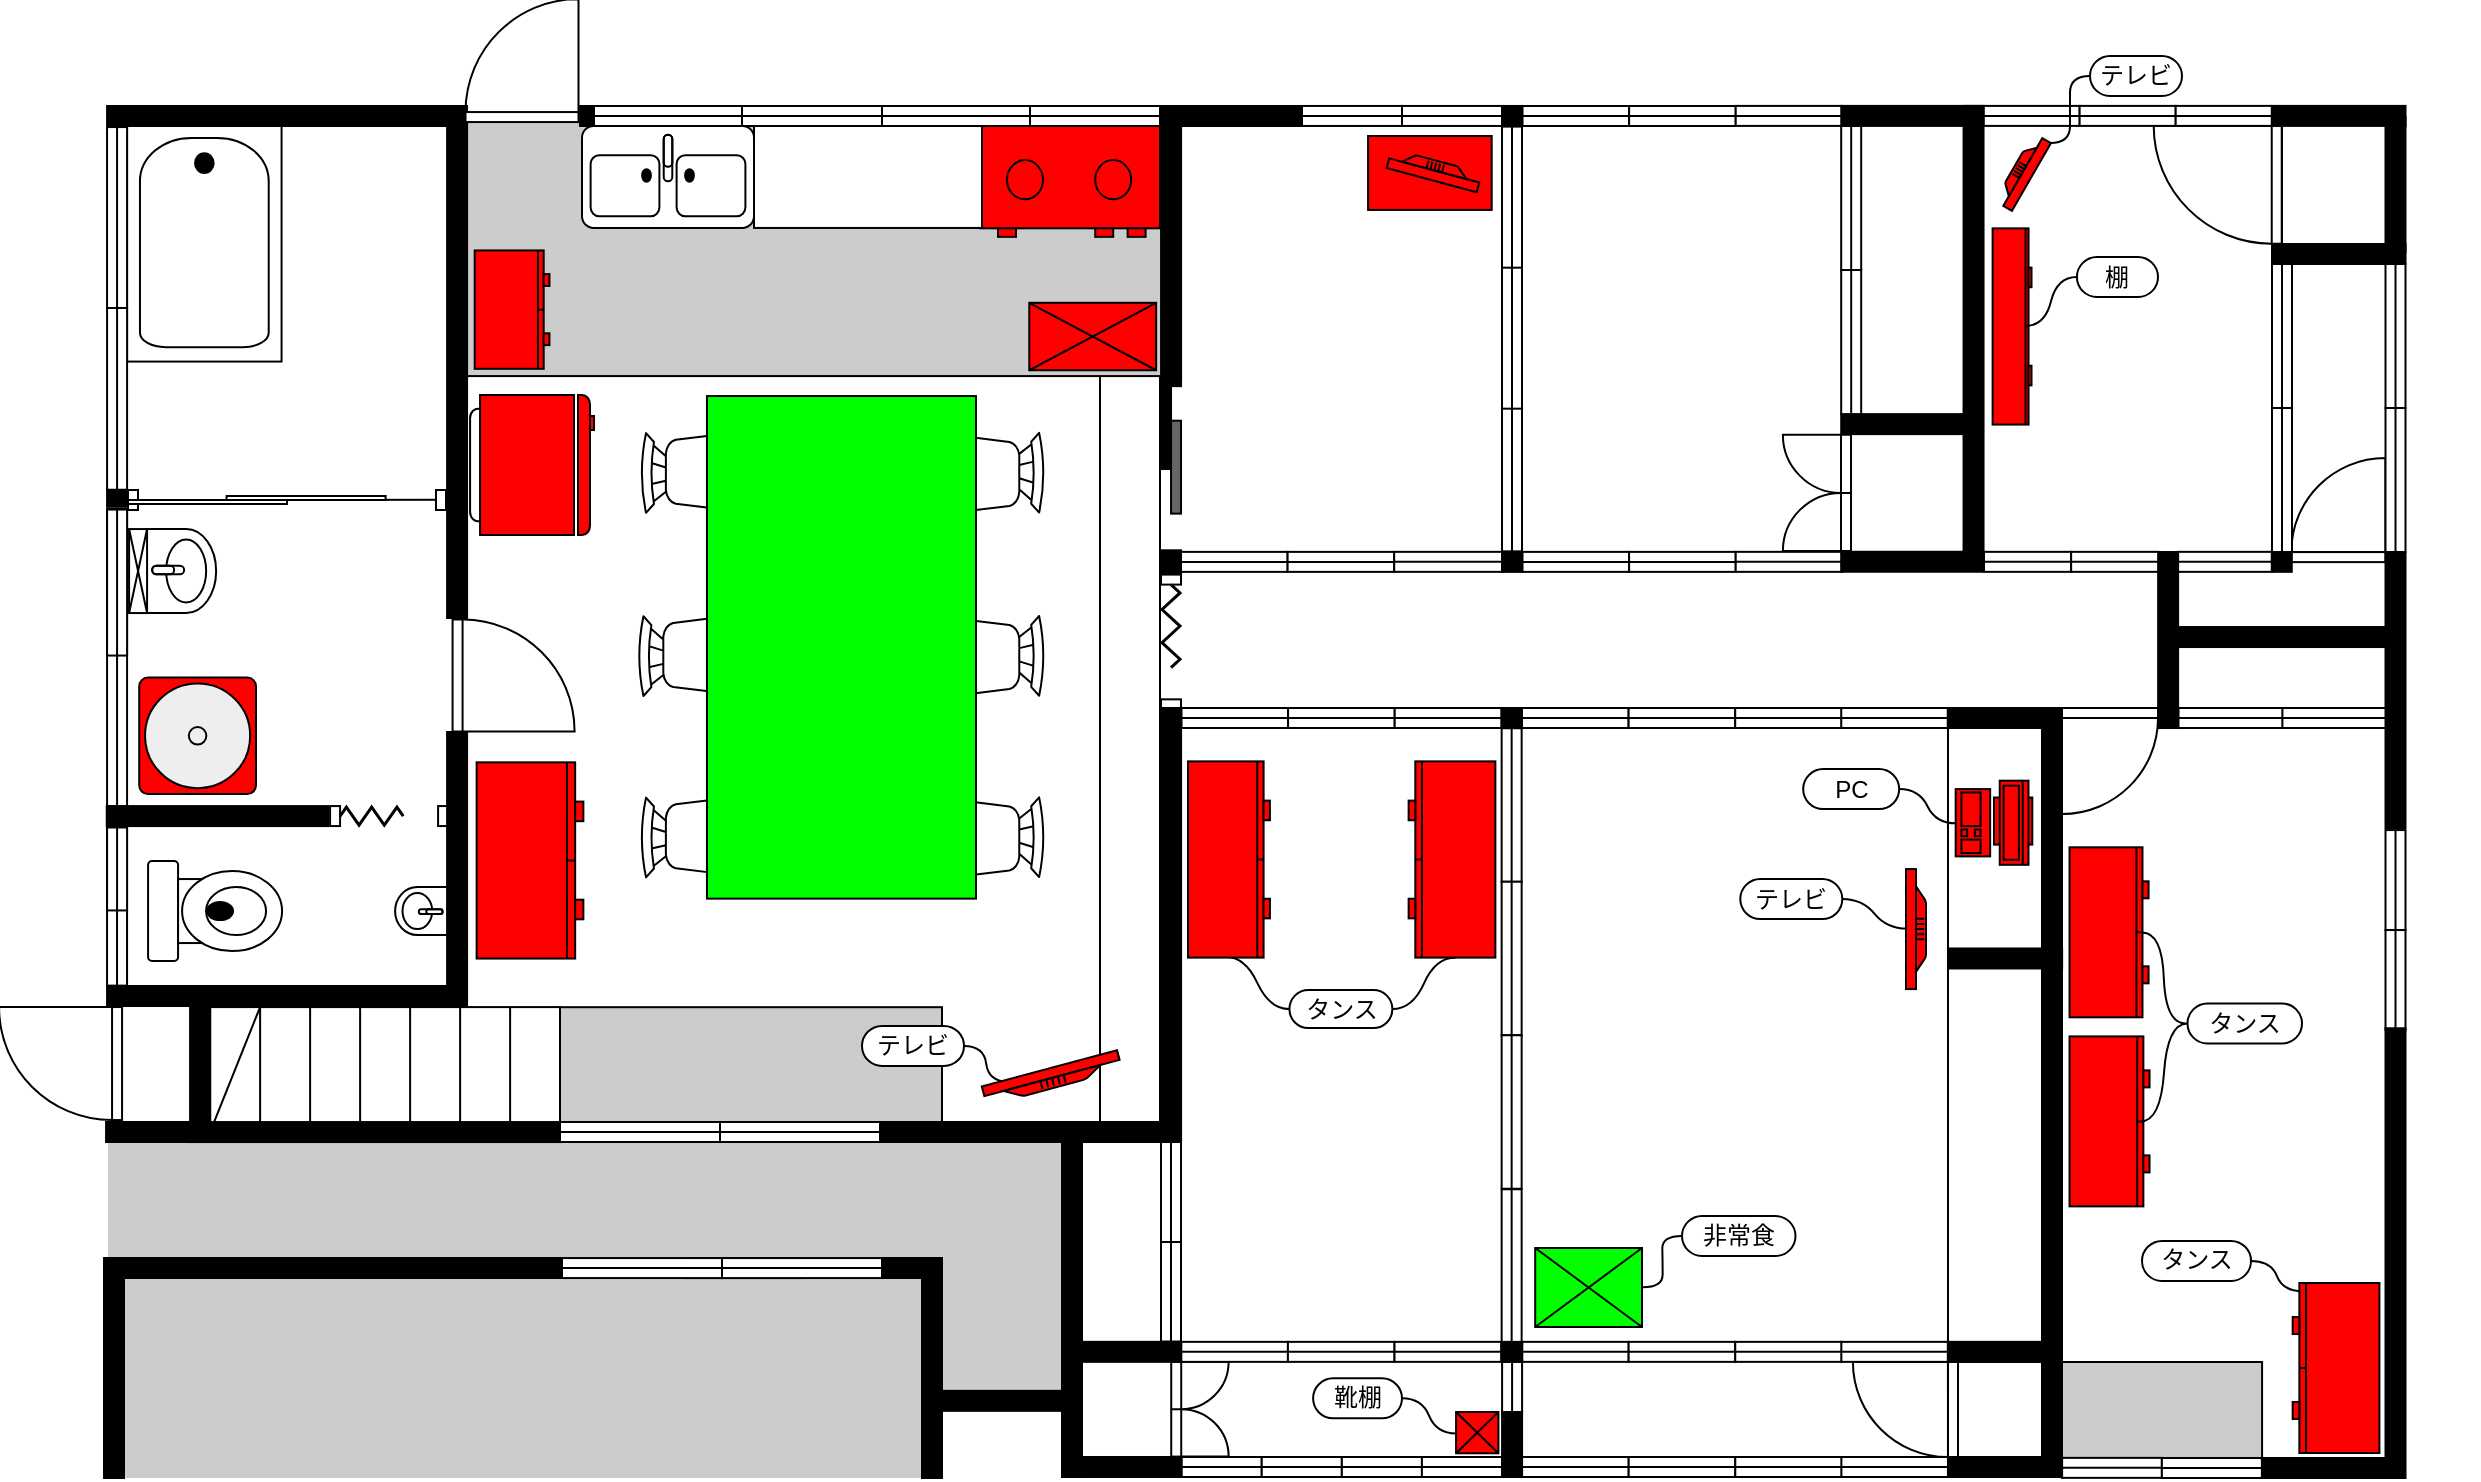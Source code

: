 <mxfile version="24.7.14">
  <diagram name="Page-1" id="4bd5d27a-524c-7e24-5d5f-89a86ee4fca1">
    <mxGraphModel dx="1747" dy="-381" grid="1" gridSize="10" guides="1" tooltips="1" connect="1" arrows="1" fold="1" page="1" pageScale="1" pageWidth="1100" pageHeight="850" background="none" math="0" shadow="0">
      <root>
        <mxCell id="0" />
        <mxCell id="1" parent="0" />
        <mxCell id="pt-I9l3c0E-_gEPRh6XU-25" value="" style="edgeStyle=entityRelationEdgeStyle;startArrow=none;endArrow=none;segment=10;curved=1;sourcePerimeterSpacing=0;targetPerimeterSpacing=0;rounded=0;exitX=0.048;exitY=0.883;exitDx=0;exitDy=0;exitPerimeter=0;" edge="1" parent="1" target="pt-I9l3c0E-_gEPRh6XU-24" source="aPbnSkKCRUqZsgir7dNU-28">
          <mxGeometry relative="1" as="geometry">
            <mxPoint x="1112.48" y="2375.03" as="sourcePoint" />
            <Array as="points">
              <mxPoint x="1122.48" y="2355.03" />
              <mxPoint x="1198" y="2370" />
            </Array>
          </mxGeometry>
        </mxCell>
        <mxCell id="pt-I9l3c0E-_gEPRh6XU-17" value="" style="edgeStyle=entityRelationEdgeStyle;startArrow=none;endArrow=none;segment=10;curved=1;sourcePerimeterSpacing=0;targetPerimeterSpacing=0;rounded=0;exitX=0.004;exitY=0.454;exitDx=0;exitDy=0;exitPerimeter=0;" edge="1" parent="1" target="pt-I9l3c0E-_gEPRh6XU-16" source="aPbnSkKCRUqZsgir7dNU-24">
          <mxGeometry relative="1" as="geometry">
            <mxPoint x="659.6" y="2105.6" as="sourcePoint" />
            <Array as="points">
              <mxPoint x="669.6" y="2085.6" />
              <mxPoint x="650" y="2090" />
              <mxPoint x="650" y="2090" />
              <mxPoint x="640" y="2090" />
            </Array>
          </mxGeometry>
        </mxCell>
        <mxCell id="pt-I9l3c0E-_gEPRh6XU-15" value="" style="edgeStyle=entityRelationEdgeStyle;startArrow=none;endArrow=none;segment=10;curved=1;sourcePerimeterSpacing=0;targetPerimeterSpacing=0;rounded=0;entryX=1;entryY=0.5;entryDx=0;entryDy=0;exitX=0.807;exitY=0.89;exitDx=0;exitDy=0;exitPerimeter=0;" edge="1" parent="1" target="pt-I9l3c0E-_gEPRh6XU-14" source="35DfSOJFgixrfVCFVsKe-47">
          <mxGeometry relative="1" as="geometry">
            <mxPoint x="560" y="2280" as="sourcePoint" />
            <Array as="points">
              <mxPoint x="467.91" y="2267.11" />
              <mxPoint x="540" y="2280" />
              <mxPoint x="530" y="2280" />
            </Array>
          </mxGeometry>
        </mxCell>
        <mxCell id="35DfSOJFgixrfVCFVsKe-305" value="" style="rounded=0;whiteSpace=wrap;html=1;strokeColor=none;align=center;verticalAlign=top;fontFamily=Helvetica;fontSize=12;fontColor=default;fillColor=#CCCCCC;container=0;movable=1;resizable=1;rotatable=1;deletable=1;editable=1;locked=0;connectable=1;" parent="1" vertex="1">
          <mxGeometry x="98.27" y="2381.45" width="411.73" height="103.55" as="geometry" />
        </mxCell>
        <mxCell id="35DfSOJFgixrfVCFVsKe-302" value="" style="rounded=0;whiteSpace=wrap;html=1;strokeColor=none;align=center;verticalAlign=top;fontFamily=Helvetica;fontSize=12;fontColor=default;fillColor=#CCCCCC;container=0;movable=1;resizable=1;rotatable=1;deletable=1;editable=1;locked=0;connectable=1;" parent="1" vertex="1">
          <mxGeometry x="510" y="2327.03" width="60" height="122.97" as="geometry" />
        </mxCell>
        <mxCell id="35DfSOJFgixrfVCFVsKe-294" value="" style="rounded=0;whiteSpace=wrap;html=1;strokeColor=default;align=center;verticalAlign=top;fontFamily=Helvetica;fontSize=12;fontColor=default;fillColor=default;movable=1;resizable=1;rotatable=1;deletable=1;editable=1;locked=0;connectable=1;container=0;" parent="1" vertex="1">
          <mxGeometry x="1012.97" y="2427" width="56.03" height="48" as="geometry" />
        </mxCell>
        <mxCell id="35DfSOJFgixrfVCFVsKe-284" value="" style="verticalLabelPosition=bottom;html=1;verticalAlign=top;align=center;shape=mxgraph.floorplan.window;strokeColor=default;fontFamily=Helvetica;fontSize=12;fontColor=default;fillColor=default;rotation=0;container=0;movable=1;resizable=1;rotatable=1;deletable=1;editable=1;locked=0;connectable=1;" parent="1" vertex="1">
          <mxGeometry x="1180.04" y="2100" width="51.965" height="10" as="geometry" />
        </mxCell>
        <mxCell id="35DfSOJFgixrfVCFVsKe-271" value="" style="rounded=0;whiteSpace=wrap;html=1;strokeColor=default;align=center;verticalAlign=top;fontFamily=Helvetica;fontSize=12;fontColor=default;fillColor=#FFFFFF;movable=1;resizable=1;rotatable=1;deletable=1;editable=1;locked=0;connectable=1;container=0;" parent="1" vertex="1">
          <mxGeometry x="1180" y="1800" width="52" height="222" as="geometry" />
        </mxCell>
        <mxCell id="35DfSOJFgixrfVCFVsKe-266" value="" style="rounded=0;whiteSpace=wrap;html=1;strokeColor=default;align=center;verticalAlign=top;fontFamily=Helvetica;fontSize=12;fontColor=default;fillColor=#CCCCCC;movable=1;resizable=1;rotatable=1;deletable=1;editable=1;locked=0;connectable=1;container=0;" parent="1" vertex="1">
          <mxGeometry x="1069" y="2427" width="101.04" height="49" as="geometry" />
        </mxCell>
        <mxCell id="35DfSOJFgixrfVCFVsKe-235" value="" style="endArrow=none;html=1;rounded=0;fontFamily=Helvetica;fontSize=12;fontColor=default;exitX=1.002;exitY=0.864;exitDx=0;exitDy=0;exitPerimeter=0;entryX=0.993;entryY=-0.037;entryDx=0;entryDy=0;entryPerimeter=0;movable=1;resizable=1;rotatable=1;deletable=1;editable=1;locked=0;connectable=1;" parent="1" edge="1">
          <mxGeometry width="50" height="50" relative="1" as="geometry">
            <mxPoint x="1012.997" y="2441.14" as="sourcePoint" />
            <mxPoint x="1012.997" y="2099.71" as="targetPoint" />
          </mxGeometry>
        </mxCell>
        <mxCell id="35DfSOJFgixrfVCFVsKe-220" value="" style="verticalLabelPosition=bottom;html=1;verticalAlign=top;align=center;shape=mxgraph.floorplan.wall;fillColor=strokeColor;direction=south;strokeColor=default;fontFamily=Helvetica;fontSize=12;fontColor=default;container=0;movable=1;resizable=1;rotatable=1;deletable=1;editable=1;locked=0;connectable=1;rotation=90;" parent="1" vertex="1">
          <mxGeometry x="989" y="1923.67" width="10" height="68.8" as="geometry" />
        </mxCell>
        <mxCell id="35DfSOJFgixrfVCFVsKe-205" value="" style="rounded=0;whiteSpace=wrap;html=1;strokeColor=default;align=center;verticalAlign=top;fontFamily=Helvetica;fontSize=12;fontColor=default;fillColor=#FF0000;movable=1;resizable=1;rotatable=1;deletable=1;editable=1;locked=0;connectable=1;container=0;" parent="1" vertex="1">
          <mxGeometry x="723.04" y="1814" width="61.81" height="36.97" as="geometry" />
        </mxCell>
        <mxCell id="35DfSOJFgixrfVCFVsKe-197" value="" style="verticalLabelPosition=bottom;html=1;verticalAlign=top;align=center;shape=mxgraph.floorplan.doorDouble;aspect=fixed;strokeColor=default;fontFamily=Helvetica;fontSize=12;fontColor=default;fillColor=default;rotation=-90;movable=1;resizable=1;rotatable=1;deletable=1;editable=1;locked=0;connectable=1;container=0;" parent="1" vertex="1">
          <mxGeometry x="613.5" y="2438" width="47.41" height="25.19" as="geometry" />
        </mxCell>
        <mxCell id="35DfSOJFgixrfVCFVsKe-103" value="" style="rounded=0;whiteSpace=wrap;html=1;strokeColor=default;align=center;verticalAlign=top;fontFamily=Helvetica;fontSize=12;fontColor=default;fillColor=#FFFFFF;movable=1;resizable=1;rotatable=1;deletable=1;editable=1;locked=0;connectable=1;container=0;" parent="1" vertex="1">
          <mxGeometry x="589" y="1934" width="30" height="374" as="geometry" />
        </mxCell>
        <mxCell id="35DfSOJFgixrfVCFVsKe-93" value="" style="rounded=0;whiteSpace=wrap;html=1;strokeColor=default;align=center;verticalAlign=top;fontFamily=Helvetica;fontSize=12;fontColor=default;fillColor=#CCCCCC;movable=1;resizable=1;rotatable=1;deletable=1;editable=1;locked=0;connectable=1;container=0;" parent="1" vertex="1">
          <mxGeometry x="270" y="1803" width="350" height="131.04" as="geometry" />
        </mxCell>
        <mxCell id="35DfSOJFgixrfVCFVsKe-60" value="" style="verticalLabelPosition=bottom;html=1;verticalAlign=top;align=center;shape=mxgraph.floorplan.chair;shadow=0;direction=north;strokeColor=default;fontFamily=Helvetica;fontSize=12;fontColor=default;fillColor=default;container=0;movable=1;resizable=1;rotatable=1;deletable=1;editable=1;locked=0;connectable=1;" parent="1" vertex="1">
          <mxGeometry x="358.0" y="2054" width="52" height="40" as="geometry" />
        </mxCell>
        <mxCell id="35DfSOJFgixrfVCFVsKe-61" value="" style="verticalLabelPosition=bottom;html=1;verticalAlign=top;align=center;shape=mxgraph.floorplan.chair;shadow=0;direction=north;strokeColor=default;fontFamily=Helvetica;fontSize=12;fontColor=default;fillColor=default;container=0;movable=1;resizable=1;rotatable=1;deletable=1;editable=1;locked=0;connectable=1;" parent="1" vertex="1">
          <mxGeometry x="359.29" y="2144.68" width="52" height="40" as="geometry" />
        </mxCell>
        <mxCell id="35DfSOJFgixrfVCFVsKe-62" value="" style="verticalLabelPosition=bottom;html=1;verticalAlign=top;align=center;shape=mxgraph.floorplan.chair;shadow=0;direction=south;strokeColor=default;fontFamily=Helvetica;fontSize=12;fontColor=default;fillColor=default;container=0;movable=1;resizable=1;rotatable=1;deletable=1;editable=1;locked=0;connectable=1;" parent="1" vertex="1">
          <mxGeometry x="509.29" y="2054" width="52" height="40" as="geometry" />
        </mxCell>
        <mxCell id="35DfSOJFgixrfVCFVsKe-63" value="" style="verticalLabelPosition=bottom;html=1;verticalAlign=top;align=center;shape=mxgraph.floorplan.chair;shadow=0;direction=south;strokeColor=default;fontFamily=Helvetica;fontSize=12;fontColor=default;fillColor=default;container=0;movable=1;resizable=1;rotatable=1;deletable=1;editable=1;locked=0;connectable=1;" parent="1" vertex="1">
          <mxGeometry x="509.29" y="2144.68" width="52" height="40" as="geometry" />
        </mxCell>
        <mxCell id="35DfSOJFgixrfVCFVsKe-57" value="" style="verticalLabelPosition=bottom;html=1;verticalAlign=top;align=center;shape=mxgraph.floorplan.chair;shadow=0;direction=north;strokeColor=default;fontFamily=Helvetica;fontSize=12;fontColor=default;fillColor=default;container=0;movable=1;resizable=1;rotatable=1;deletable=1;editable=1;locked=0;connectable=1;" parent="1" vertex="1">
          <mxGeometry x="359.29" y="1962.42" width="52" height="40" as="geometry" />
        </mxCell>
        <mxCell id="35DfSOJFgixrfVCFVsKe-58" value="" style="verticalLabelPosition=bottom;html=1;verticalAlign=top;align=center;shape=mxgraph.floorplan.chair;shadow=0;direction=south;strokeColor=default;fontFamily=Helvetica;fontSize=12;fontColor=default;fillColor=default;container=0;movable=1;resizable=1;rotatable=1;deletable=1;editable=1;locked=0;connectable=1;" parent="1" vertex="1">
          <mxGeometry x="509.29" y="1962.42" width="52" height="40" as="geometry" />
        </mxCell>
        <mxCell id="35DfSOJFgixrfVCFVsKe-31" value="" style="endArrow=none;html=1;rounded=0;fontFamily=Helvetica;fontSize=12;fontColor=default;entryX=0.79;entryY=0.044;entryDx=0;entryDy=0;entryPerimeter=0;jumpSize=6;movable=1;resizable=1;rotatable=1;deletable=1;editable=1;locked=0;connectable=1;" parent="1" edge="1">
          <mxGeometry width="50" height="50" relative="1" as="geometry">
            <mxPoint x="263.04" y="1995.86" as="sourcePoint" />
            <mxPoint x="106.043" y="1996.075" as="targetPoint" />
          </mxGeometry>
        </mxCell>
        <mxCell id="35DfSOJFgixrfVCFVsKe-8" value="" style="verticalLabelPosition=bottom;html=1;verticalAlign=top;align=center;shape=mxgraph.floorplan.doorLeft;aspect=fixed;rotation=-90;container=0;movable=1;resizable=1;rotatable=1;deletable=1;editable=1;locked=0;connectable=1;" parent="1" vertex="1">
          <mxGeometry x="267.04" y="2054" width="56" height="59.5" as="geometry" />
        </mxCell>
        <mxCell id="35DfSOJFgixrfVCFVsKe-18" value="" style="verticalLabelPosition=bottom;html=1;verticalAlign=top;align=center;shape=stencil(zVXRboMgFP0aH00Upunr1m3/cbW0klIwQKv9+yGUrKh1zG3JkiZ6z5F7z7k2xwRvVQMtSVAGqiW1TvBrgtAFJIWKGRgZpnFgmbmSw4k45AV0o88VcrjSUhxJR3f6doDyhkiqHds5LN/YLvgtyZ4NOvzwthacm9lUcGWx9xFfQX08SHHmu4DwtBx0T2T6gWXh6t7VN/YaVNORBnkwFW/3QpIFOXvKmNvFTGf/UAvDliaEp0/iQj4156HovJhXHbYAWZsbBvJAUnOf7hkcAtNy1F1ew1p1hLR3x/Jgj75Ln0JPVSqFhuEFzi05Si6j/N6xP/SdFtGO8cgxinKcF0W05VWei9Az/hemUbzpYoXpVS3++K/tn4qw/BSlt2ZCLYWBwR/kgYnnX02SUZCUS+p/qGuIwVowIU3prnamP7c0lzBGW7uxW6ZvwkgPEz3HoSv0hatB2Axt7U6i3aLuE2mBDw==);rotation=-90;container=0;movable=1;resizable=1;rotatable=1;deletable=1;editable=1;locked=0;connectable=1;" parent="1" vertex="1">
          <mxGeometry x="76.23" y="1823.23" width="129.87" height="77.25" as="geometry" />
        </mxCell>
        <mxCell id="35DfSOJFgixrfVCFVsKe-2" value="" style="verticalLabelPosition=bottom;html=1;verticalAlign=top;align=center;shape=mxgraph.floorplan.doorSlidingGlass;dx=0.31;container=0;movable=1;resizable=1;rotatable=1;deletable=1;editable=1;locked=0;connectable=1;" parent="1" vertex="1">
          <mxGeometry x="103" y="1971" width="159" height="50" as="geometry" />
        </mxCell>
        <mxCell id="35DfSOJFgixrfVCFVsKe-3" value="" style="verticalLabelPosition=bottom;html=1;verticalAlign=top;align=center;shape=mxgraph.floorplan.sink_1;rotation=-90;container=0;movable=1;resizable=1;rotatable=1;deletable=1;editable=1;locked=0;connectable=1;" parent="1" vertex="1">
          <mxGeometry x="108.6" y="2014.03" width="41.94" height="35" as="geometry" />
        </mxCell>
        <mxCell id="35DfSOJFgixrfVCFVsKe-4" value="" style="verticalLabelPosition=bottom;html=1;verticalAlign=top;align=center;shape=mxgraph.floorplan.toilet;rotation=-90;container=0;movable=1;resizable=1;rotatable=1;deletable=1;editable=1;locked=0;connectable=1;" parent="1" vertex="1">
          <mxGeometry x="121.54" y="2168.03" width="50" height="67" as="geometry" />
        </mxCell>
        <mxCell id="35DfSOJFgixrfVCFVsKe-7" value="" style="verticalLabelPosition=bottom;html=1;verticalAlign=top;align=center;shape=mxgraph.floorplan.wall;fillColor=strokeColor;direction=south;rotation=-90;container=0;movable=1;resizable=1;rotatable=1;deletable=1;editable=1;locked=0;connectable=1;" parent="1" vertex="1">
          <mxGeometry x="142.69" y="2098.72" width="10" height="110.64" as="geometry" />
        </mxCell>
        <mxCell id="35DfSOJFgixrfVCFVsKe-6" value="" style="verticalLabelPosition=bottom;html=1;verticalAlign=top;align=center;shape=mxgraph.floorplan.doorAccordion;dx=0.62;container=0;movable=1;resizable=1;rotatable=1;deletable=1;editable=1;locked=0;connectable=1;" parent="1" vertex="1">
          <mxGeometry x="204.04" y="2149.54" width="59" height="8.99" as="geometry" />
        </mxCell>
        <mxCell id="35DfSOJFgixrfVCFVsKe-12" value="" style="verticalLabelPosition=bottom;html=1;verticalAlign=top;align=center;shape=mxgraph.floorplan.wallCorner;fillColor=strokeColor;direction=west;container=0;movable=1;resizable=1;rotatable=1;deletable=1;editable=1;locked=0;connectable=1;" parent="1" vertex="1">
          <mxGeometry x="92.54" y="2112" width="180" height="137.03" as="geometry" />
        </mxCell>
        <mxCell id="35DfSOJFgixrfVCFVsKe-25" value="" style="verticalLabelPosition=bottom;html=1;verticalAlign=top;align=center;shape=mxgraph.floorplan.sink_1;rotation=90;container=0;movable=1;resizable=1;rotatable=1;deletable=1;editable=1;locked=0;connectable=1;" parent="1" vertex="1">
          <mxGeometry x="237.54" y="2188.53" width="24" height="26" as="geometry" />
        </mxCell>
        <mxCell id="35DfSOJFgixrfVCFVsKe-26" value="" style="verticalLabelPosition=bottom;html=1;verticalAlign=top;align=center;shape=mxgraph.floorplan.elevator;strokeColor=default;fontFamily=Helvetica;fontSize=12;fontColor=default;fillColor=default;container=0;movable=1;resizable=1;rotatable=1;deletable=1;editable=1;locked=0;connectable=1;" parent="1" vertex="1">
          <mxGeometry x="103.54" y="2010.53" width="9" height="42" as="geometry" />
        </mxCell>
        <mxCell id="35DfSOJFgixrfVCFVsKe-28" value="" style="verticalLabelPosition=bottom;html=1;verticalAlign=top;align=center;shape=mxgraph.floorplan.wallCorner;fillColor=strokeColor;direction=south;strokeColor=default;fontFamily=Helvetica;fontSize=12;fontColor=default;container=0;movable=1;resizable=1;rotatable=1;deletable=1;editable=1;locked=0;connectable=1;" parent="1" vertex="1">
          <mxGeometry x="92.54" y="1799" width="180" height="256" as="geometry" />
        </mxCell>
        <mxCell id="35DfSOJFgixrfVCFVsKe-29" value="" style="verticalLabelPosition=bottom;html=1;verticalAlign=top;align=center;shape=mxgraph.floorplan.wall;fillColor=strokeColor;direction=south;strokeColor=default;fontFamily=Helvetica;fontSize=12;fontColor=default;container=0;movable=1;resizable=1;rotatable=1;deletable=1;editable=1;locked=0;connectable=1;" parent="1" vertex="1">
          <mxGeometry x="92.54" y="1990.03" width="10" height="9.25" as="geometry" />
        </mxCell>
        <mxCell id="35DfSOJFgixrfVCFVsKe-35" value="" style="verticalLabelPosition=bottom;html=1;verticalAlign=top;align=center;shape=mxgraph.floorplan.doorLeft;aspect=fixed;rotation=90;container=0;movable=1;resizable=1;rotatable=1;deletable=1;editable=1;locked=0;connectable=1;" parent="1" vertex="1">
          <mxGeometry x="41.77" y="2247.76" width="56.5" height="60.03" as="geometry" />
        </mxCell>
        <mxCell id="35DfSOJFgixrfVCFVsKe-40" value="" style="verticalLabelPosition=bottom;html=1;verticalAlign=top;align=center;shape=mxgraph.floorplan.stairs;direction=south;strokeColor=default;fontFamily=Helvetica;fontSize=12;fontColor=default;fillColor=default;rotation=90;container=0;movable=1;resizable=1;rotatable=1;deletable=1;editable=1;locked=0;connectable=1;" parent="1" vertex="1">
          <mxGeometry x="169.05" y="2224.54" width="125" height="175.01" as="geometry" />
        </mxCell>
        <mxCell id="35DfSOJFgixrfVCFVsKe-42" value="" style="rounded=0;whiteSpace=wrap;html=1;strokeColor=none;align=center;verticalAlign=top;fontFamily=Helvetica;fontSize=12;fontColor=default;fillColor=#CCCCCC;container=0;movable=1;resizable=1;rotatable=1;deletable=1;editable=1;locked=0;connectable=1;" parent="1" vertex="1">
          <mxGeometry x="93.04" y="2317.03" width="476.96" height="58" as="geometry" />
        </mxCell>
        <mxCell id="35DfSOJFgixrfVCFVsKe-41" value="" style="verticalLabelPosition=bottom;html=1;verticalAlign=top;align=center;shape=mxgraph.floorplan.wall;fillColor=strokeColor;strokeColor=default;fontFamily=Helvetica;fontSize=12;fontColor=default;container=0;movable=1;resizable=1;rotatable=1;deletable=1;editable=1;locked=0;connectable=1;" parent="1" vertex="1">
          <mxGeometry x="133.04" y="2307.03" width="186.96" height="10" as="geometry" />
        </mxCell>
        <mxCell id="35DfSOJFgixrfVCFVsKe-39" value="" style="verticalLabelPosition=bottom;html=1;verticalAlign=top;align=center;shape=mxgraph.floorplan.wallCorner;fillColor=strokeColor;strokeColor=default;fontFamily=Helvetica;fontSize=12;fontColor=default;rotation=-180;container=0;movable=1;resizable=1;rotatable=1;deletable=1;editable=1;locked=0;connectable=1;" parent="1" vertex="1">
          <mxGeometry x="92.04" y="2241.03" width="52" height="76" as="geometry" />
        </mxCell>
        <mxCell id="35DfSOJFgixrfVCFVsKe-47" value="" style="verticalLabelPosition=bottom;html=1;verticalAlign=top;align=center;shape=mxgraph.floorplan.flat_tv;strokeColor=default;fontFamily=Helvetica;fontSize=12;fontColor=default;fillColor=#FF0000;rotation=-195;container=0;movable=1;resizable=1;rotatable=1;deletable=1;editable=1;locked=0;connectable=1;" parent="1" vertex="1">
          <mxGeometry x="530" y="2280.0" width="70" height="10" as="geometry" />
        </mxCell>
        <mxCell id="35DfSOJFgixrfVCFVsKe-54" value="" style="shape=rect;shadow=0;html=1;strokeColor=default;align=center;verticalAlign=top;fontFamily=Helvetica;fontSize=12;fontColor=default;fillColor=#00FF00;direction=east;rotation=90;container=0;movable=1;resizable=1;rotatable=1;deletable=1;editable=1;locked=0;connectable=1;" parent="1" vertex="1">
          <mxGeometry x="334.09" y="2002.42" width="251.29" height="134.5" as="geometry" />
        </mxCell>
        <mxCell id="35DfSOJFgixrfVCFVsKe-64" value="" style="verticalLabelPosition=bottom;html=1;verticalAlign=top;align=center;shape=mxgraph.floorplan.doorAccordion;dx=0.69;rotation=90;container=0;movable=1;resizable=1;rotatable=1;deletable=1;editable=1;locked=0;connectable=1;" parent="1" vertex="1">
          <mxGeometry x="590.82" y="2062.49" width="67.37" height="8.99" as="geometry" />
        </mxCell>
        <mxCell id="35DfSOJFgixrfVCFVsKe-65" value="" style="verticalLabelPosition=bottom;html=1;verticalAlign=top;align=center;shape=mxgraph.floorplan.wallCorner;fillColor=strokeColor;strokeColor=default;fontFamily=Helvetica;fontSize=12;fontColor=default;container=0;movable=1;resizable=1;rotatable=1;deletable=1;editable=1;locked=0;connectable=1;" parent="1" vertex="1">
          <mxGeometry x="619.54" y="1799" width="70.46" height="136" as="geometry" />
        </mxCell>
        <mxCell id="35DfSOJFgixrfVCFVsKe-67" value="" style="verticalLabelPosition=bottom;html=1;verticalAlign=top;align=center;shape=mxgraph.floorplan.window;strokeColor=default;fontFamily=Helvetica;fontSize=12;fontColor=default;fillColor=default;rotation=90;container=0;movable=1;resizable=1;rotatable=1;deletable=1;editable=1;locked=0;connectable=1;" parent="1" vertex="1">
          <mxGeometry x="52.09" y="1849.97" width="90.875" height="10" as="geometry" />
        </mxCell>
        <mxCell id="35DfSOJFgixrfVCFVsKe-69" value="" style="verticalLabelPosition=bottom;html=1;verticalAlign=top;align=center;shape=mxgraph.floorplan.window;strokeColor=default;fontFamily=Helvetica;fontSize=12;fontColor=default;fillColor=default;rotation=90;container=0;movable=1;resizable=1;rotatable=1;deletable=1;editable=1;locked=0;connectable=1;" parent="1" vertex="1">
          <mxGeometry x="23.13" y="2069.6" width="148.81" height="10" as="geometry" />
        </mxCell>
        <mxCell id="35DfSOJFgixrfVCFVsKe-71" value="" style="verticalLabelPosition=bottom;html=1;verticalAlign=top;align=center;shape=mxgraph.floorplan.window;strokeColor=default;fontFamily=Helvetica;fontSize=12;fontColor=default;fillColor=default;rotation=90;container=0;movable=1;resizable=1;rotatable=1;deletable=1;editable=1;locked=0;connectable=1;" parent="1" vertex="1">
          <mxGeometry x="58.12" y="2194.4" width="78.81" height="10" as="geometry" />
        </mxCell>
        <mxCell id="35DfSOJFgixrfVCFVsKe-72" value="" style="verticalLabelPosition=bottom;html=1;verticalAlign=top;align=center;shape=mxgraph.floorplan.window;strokeColor=default;fontFamily=Helvetica;fontSize=12;fontColor=default;fillColor=default;rotation=90;container=0;movable=1;resizable=1;rotatable=1;deletable=1;editable=1;locked=0;connectable=1;" parent="1" vertex="1">
          <mxGeometry x="52.1" y="1940.43" width="90.875" height="10" as="geometry" />
        </mxCell>
        <mxCell id="35DfSOJFgixrfVCFVsKe-73" value="" style="verticalLabelPosition=bottom;html=1;verticalAlign=top;align=center;shape=mxgraph.floorplan.window;strokeColor=default;fontFamily=Helvetica;fontSize=12;fontColor=default;fillColor=default;rotation=90;container=0;movable=1;resizable=1;rotatable=1;deletable=1;editable=1;locked=0;connectable=1;" parent="1" vertex="1">
          <mxGeometry x="61.04" y="2032.28" width="73" height="10" as="geometry" />
        </mxCell>
        <mxCell id="35DfSOJFgixrfVCFVsKe-74" value="" style="verticalLabelPosition=bottom;html=1;verticalAlign=top;align=center;shape=mxgraph.floorplan.window;strokeColor=default;fontFamily=Helvetica;fontSize=12;fontColor=default;fillColor=default;rotation=90;container=0;movable=1;resizable=1;rotatable=1;deletable=1;editable=1;locked=0;connectable=1;" parent="1" vertex="1">
          <mxGeometry x="76.8" y="2175.48" width="41.48" height="10" as="geometry" />
        </mxCell>
        <mxCell id="35DfSOJFgixrfVCFVsKe-75" value="" style="verticalLabelPosition=bottom;html=1;verticalAlign=top;align=center;shape=mxgraph.floorplan.wallCorner;fillColor=strokeColor;direction=west;strokeColor=default;fontFamily=Helvetica;fontSize=12;fontColor=default;container=0;movable=1;resizable=1;rotatable=1;deletable=1;editable=1;locked=0;connectable=1;" parent="1" vertex="1">
          <mxGeometry x="480" y="2100" width="149.54" height="217" as="geometry" />
        </mxCell>
        <mxCell id="35DfSOJFgixrfVCFVsKe-76" value="" style="verticalLabelPosition=bottom;html=1;verticalAlign=top;align=center;shape=mxgraph.floorplan.wall;fillColor=strokeColor;strokeColor=default;fontFamily=Helvetica;fontSize=12;fontColor=default;container=0;movable=1;resizable=1;rotatable=1;deletable=1;editable=1;locked=0;connectable=1;" parent="1" vertex="1">
          <mxGeometry x="329.04" y="1799" width="290.96" height="10" as="geometry" />
        </mxCell>
        <mxCell id="35DfSOJFgixrfVCFVsKe-77" value="" style="verticalLabelPosition=bottom;html=1;verticalAlign=top;align=center;shape=mxgraph.floorplan.doorLeft;aspect=fixed;rotation=-180;container=0;movable=1;resizable=1;rotatable=1;deletable=1;editable=1;locked=0;connectable=1;" parent="1" vertex="1">
          <mxGeometry x="271.75" y="1747" width="56.5" height="60.03" as="geometry" />
        </mxCell>
        <mxCell id="35DfSOJFgixrfVCFVsKe-81" value="" style="verticalLabelPosition=bottom;html=1;verticalAlign=top;align=center;shape=mxgraph.floorplan.doorBypass;dx=0.24;strokeColor=default;fontFamily=Helvetica;fontSize=12;fontColor=default;fillColor=#666666;rotation=90;movable=1;resizable=1;rotatable=1;deletable=1;editable=1;locked=0;connectable=1;container=0;" parent="1" vertex="1">
          <mxGeometry x="578.07" y="1975.51" width="92.9" height="10" as="geometry" />
        </mxCell>
        <mxCell id="35DfSOJFgixrfVCFVsKe-83" value="" style="verticalLabelPosition=bottom;html=1;verticalAlign=top;align=center;shape=mxgraph.floorplan.wall;fillColor=strokeColor;direction=south;strokeColor=default;fontFamily=Helvetica;fontSize=12;fontColor=default;container=0;movable=1;resizable=1;rotatable=1;deletable=1;editable=1;locked=0;connectable=1;" parent="1" vertex="1">
          <mxGeometry x="619.54" y="2021.16" width="10" height="11.53" as="geometry" />
        </mxCell>
        <mxCell id="35DfSOJFgixrfVCFVsKe-84" value="" style="verticalLabelPosition=bottom;html=1;verticalAlign=top;align=center;shape=stencil(xZRNDsIgEIVPw9bQwda1qXoAb4AVLRGhgfp3e2nHakbrz6KJSTfvPeB9YUiZyEMpK8WAy1CpomZixgCO0mu5MtGGmJRoJhxQW7lXaC2l3TZ7EwxC7d1OnfS6vm3RtlRe15ie0Et5I8Wc8Wk0m0/khbM2lmtnQ+stnvKVLHZb7w52TYIu9g34nTPjPX3Azyhv6kLUa2N03pSKfOO8+kCz0cbgTfSc3C1SxugqqAc1CEKdUGoBIwr+jrw7f2iAySgdtv/rAjrUlM6UsFGy7AvZT+P5vVzAP9vHyXDt7aN/eduti/+I1rgC);strokeColor=default;fontFamily=Helvetica;fontSize=12;fontColor=default;fillColor=#FF0000;movable=1;resizable=1;rotatable=1;deletable=1;editable=1;locked=0;connectable=1;container=0;" parent="1" vertex="1">
          <mxGeometry x="529.005" y="1809.0" width="90" height="86.97" as="geometry" />
        </mxCell>
        <mxCell id="35DfSOJFgixrfVCFVsKe-86" value="" style="verticalLabelPosition=bottom;html=1;verticalAlign=top;align=center;shape=mxgraph.floorplan.refrigerator;strokeColor=default;fontFamily=Helvetica;fontSize=12;fontColor=default;fillColor=#FF0000;rotation=-90;movable=1;resizable=1;rotatable=1;deletable=1;editable=1;locked=0;connectable=1;container=0;" parent="1" vertex="1">
          <mxGeometry x="270" y="1947.5" width="70" height="62" as="geometry" />
        </mxCell>
        <mxCell id="35DfSOJFgixrfVCFVsKe-87" value="" style="verticalLabelPosition=bottom;html=1;verticalAlign=top;align=center;shape=mxgraph.floorplan.sink_double2;strokeColor=default;fontFamily=Helvetica;fontSize=12;fontColor=default;fillColor=default;movable=1;resizable=1;rotatable=1;deletable=1;editable=1;locked=0;connectable=1;container=0;" parent="1" vertex="1">
          <mxGeometry x="330.005" y="1809.0" width="86" height="50.97" as="geometry" />
        </mxCell>
        <mxCell id="35DfSOJFgixrfVCFVsKe-89" value="" style="rounded=0;whiteSpace=wrap;html=1;strokeColor=default;align=center;verticalAlign=top;fontFamily=Helvetica;fontSize=12;fontColor=default;fillColor=default;movable=1;resizable=1;rotatable=1;deletable=1;editable=1;locked=0;connectable=1;container=0;" parent="1" vertex="1">
          <mxGeometry x="416.005" y="1809.0" width="114" height="50.97" as="geometry" />
        </mxCell>
        <mxCell id="35DfSOJFgixrfVCFVsKe-92" value="" style="rounded=0;whiteSpace=wrap;html=1;strokeColor=default;align=center;verticalAlign=top;fontFamily=Helvetica;fontSize=12;fontColor=default;fillColor=#CCCCCC;movable=1;resizable=1;rotatable=1;deletable=1;editable=1;locked=0;connectable=1;container=0;" parent="1" vertex="1">
          <mxGeometry x="319" y="2249.6" width="191" height="57.4" as="geometry" />
        </mxCell>
        <mxCell id="35DfSOJFgixrfVCFVsKe-94" value="" style="verticalLabelPosition=bottom;html=1;verticalAlign=top;align=center;shape=mxgraph.floorplan.window;strokeColor=default;fontFamily=Helvetica;fontSize=12;fontColor=default;fillColor=default;rotation=0;container=0;movable=1;resizable=1;rotatable=1;deletable=1;editable=1;locked=0;connectable=1;" parent="1" vertex="1">
          <mxGeometry x="335" y="1799" width="284" height="10" as="geometry" />
        </mxCell>
        <mxCell id="35DfSOJFgixrfVCFVsKe-95" value="" style="verticalLabelPosition=bottom;html=1;verticalAlign=top;align=center;shape=mxgraph.floorplan.window;strokeColor=default;fontFamily=Helvetica;fontSize=12;fontColor=default;fillColor=default;rotation=0;container=0;movable=1;resizable=1;rotatable=1;deletable=1;editable=1;locked=0;connectable=1;" parent="1" vertex="1">
          <mxGeometry x="336" y="1799" width="144" height="10" as="geometry" />
        </mxCell>
        <mxCell id="35DfSOJFgixrfVCFVsKe-96" value="" style="verticalLabelPosition=bottom;html=1;verticalAlign=top;align=center;shape=mxgraph.floorplan.window;strokeColor=default;fontFamily=Helvetica;fontSize=12;fontColor=default;fillColor=default;rotation=0;container=0;movable=1;resizable=1;rotatable=1;deletable=1;editable=1;locked=0;connectable=1;" parent="1" vertex="1">
          <mxGeometry x="336" y="1799" width="74" height="10" as="geometry" />
        </mxCell>
        <mxCell id="35DfSOJFgixrfVCFVsKe-97" value="" style="verticalLabelPosition=bottom;html=1;verticalAlign=top;align=center;shape=mxgraph.floorplan.window;strokeColor=default;fontFamily=Helvetica;fontSize=12;fontColor=default;fillColor=default;rotation=0;container=0;movable=1;resizable=1;rotatable=1;deletable=1;editable=1;locked=0;connectable=1;" parent="1" vertex="1">
          <mxGeometry x="480" y="1799" width="74" height="10" as="geometry" />
        </mxCell>
        <mxCell id="35DfSOJFgixrfVCFVsKe-100" value="" style="rounded=0;whiteSpace=wrap;html=1;strokeColor=default;align=center;verticalAlign=top;fontFamily=Helvetica;fontSize=12;fontColor=default;fillColor=#000000;container=0;movable=1;resizable=1;rotatable=1;deletable=1;editable=1;locked=0;connectable=1;" parent="1" vertex="1">
          <mxGeometry x="620" y="1934.51" width="4.46" height="45.49" as="geometry" />
        </mxCell>
        <mxCell id="35DfSOJFgixrfVCFVsKe-101" value="" style="rounded=0;whiteSpace=wrap;html=1;strokeColor=default;align=center;verticalAlign=top;fontFamily=Helvetica;fontSize=12;fontColor=default;fillColor=#000000;container=0;movable=1;resizable=1;rotatable=1;deletable=1;editable=1;locked=0;connectable=1;" parent="1" vertex="1">
          <mxGeometry x="624.29" y="1934.43" width="4.46" height="4" as="geometry" />
        </mxCell>
        <mxCell id="35DfSOJFgixrfVCFVsKe-107" value="" style="verticalLabelPosition=bottom;html=1;verticalAlign=top;align=center;shape=mxgraph.floorplan.elevator;strokeColor=default;fontFamily=Helvetica;fontSize=12;fontColor=default;fillColor=#FF0000;container=0;rotation=-90;movable=1;resizable=1;rotatable=1;deletable=1;editable=1;locked=0;connectable=1;" parent="1" vertex="1">
          <mxGeometry x="568.495" y="1882.55" width="33.72" height="63.43" as="geometry" />
        </mxCell>
        <mxCell id="35DfSOJFgixrfVCFVsKe-110" value="" style="verticalLabelPosition=bottom;html=1;verticalAlign=top;align=center;shape=mxgraph.floorplan.window;strokeColor=default;fontFamily=Helvetica;fontSize=12;fontColor=default;fillColor=default;rotation=0;container=0;movable=1;resizable=1;rotatable=1;deletable=1;editable=1;locked=0;connectable=1;" parent="1" vertex="1">
          <mxGeometry x="690" y="1798.98" width="50" height="10" as="geometry" />
        </mxCell>
        <mxCell id="35DfSOJFgixrfVCFVsKe-116" value="" style="verticalLabelPosition=bottom;html=1;verticalAlign=top;align=center;shape=mxgraph.floorplan.flat_tv;strokeColor=default;fontFamily=Helvetica;fontSize=12;fontColor=default;fillColor=#FF0000;rotation=15;container=0;movable=1;resizable=1;rotatable=1;deletable=1;editable=1;locked=0;connectable=1;" parent="1" vertex="1">
          <mxGeometry x="732.81" y="1826.22" width="46.62" height="10" as="geometry" />
        </mxCell>
        <mxCell id="35DfSOJFgixrfVCFVsKe-127" value="" style="verticalLabelPosition=bottom;html=1;verticalAlign=top;align=center;shape=mxgraph.floorplan.window;strokeColor=default;fontFamily=Helvetica;fontSize=12;fontColor=default;fillColor=default;rotation=0;container=0;movable=1;resizable=1;rotatable=1;deletable=1;editable=1;locked=0;connectable=1;" parent="1" vertex="1">
          <mxGeometry x="740" y="1798.98" width="50" height="10" as="geometry" />
        </mxCell>
        <mxCell id="35DfSOJFgixrfVCFVsKe-140" value="" style="verticalLabelPosition=bottom;html=1;verticalAlign=top;align=center;shape=mxgraph.floorplan.wall;fillColor=strokeColor;direction=south;strokeColor=default;fontFamily=Helvetica;fontSize=12;fontColor=default;container=0;movable=1;resizable=1;rotatable=1;deletable=1;editable=1;locked=0;connectable=1;" parent="1" vertex="1">
          <mxGeometry x="790" y="1798.98" width="10" height="9.97" as="geometry" />
        </mxCell>
        <mxCell id="35DfSOJFgixrfVCFVsKe-146" value="" style="verticalLabelPosition=bottom;html=1;verticalAlign=top;align=center;shape=mxgraph.floorplan.window;strokeColor=default;fontFamily=Helvetica;fontSize=12;fontColor=default;fillColor=default;rotation=0;container=0;movable=1;resizable=1;rotatable=1;deletable=1;editable=1;locked=0;connectable=1;" parent="1" vertex="1">
          <mxGeometry x="629.5" y="2021.94" width="53.3" height="10" as="geometry" />
        </mxCell>
        <mxCell id="35DfSOJFgixrfVCFVsKe-150" value="" style="verticalLabelPosition=bottom;html=1;verticalAlign=top;align=center;shape=mxgraph.floorplan.window;strokeColor=default;fontFamily=Helvetica;fontSize=12;fontColor=default;fillColor=default;rotation=90;container=0;movable=1;resizable=1;rotatable=1;deletable=1;editable=1;locked=0;connectable=1;" parent="1" vertex="1">
          <mxGeometry x="759.34" y="1839.97" width="71.333" height="10" as="geometry" />
        </mxCell>
        <mxCell id="35DfSOJFgixrfVCFVsKe-152" value="" style="verticalLabelPosition=bottom;html=1;verticalAlign=top;align=center;shape=mxgraph.floorplan.wall;fillColor=strokeColor;direction=south;strokeColor=default;fontFamily=Helvetica;fontSize=12;fontColor=default;container=0;movable=1;resizable=1;rotatable=1;deletable=1;editable=1;locked=0;connectable=1;" parent="1" vertex="1">
          <mxGeometry x="790" y="2022" width="10" height="9.94" as="geometry" />
        </mxCell>
        <mxCell id="35DfSOJFgixrfVCFVsKe-154" value="" style="verticalLabelPosition=bottom;html=1;verticalAlign=top;align=center;shape=mxgraph.floorplan.window;strokeColor=default;fontFamily=Helvetica;fontSize=12;fontColor=default;fillColor=default;rotation=0;container=0;movable=1;resizable=1;rotatable=1;deletable=1;editable=1;locked=0;connectable=1;" parent="1" vertex="1">
          <mxGeometry x="682.8" y="2021.94" width="53.3" height="10" as="geometry" />
        </mxCell>
        <mxCell id="35DfSOJFgixrfVCFVsKe-155" value="" style="verticalLabelPosition=bottom;html=1;verticalAlign=top;align=center;shape=mxgraph.floorplan.window;strokeColor=default;fontFamily=Helvetica;fontSize=12;fontColor=default;fillColor=default;rotation=0;container=0;movable=1;resizable=1;rotatable=1;deletable=1;editable=1;locked=0;connectable=1;" parent="1" vertex="1">
          <mxGeometry x="736.1" y="2021.92" width="53.9" height="10" as="geometry" />
        </mxCell>
        <mxCell id="35DfSOJFgixrfVCFVsKe-158" value="" style="verticalLabelPosition=bottom;html=1;verticalAlign=top;align=center;shape=mxgraph.floorplan.window;strokeColor=default;fontFamily=Helvetica;fontSize=12;fontColor=default;fillColor=default;rotation=0;container=0;movable=1;resizable=1;rotatable=1;deletable=1;editable=1;locked=0;connectable=1;" parent="1" vertex="1">
          <mxGeometry x="629.75" y="2100" width="53.3" height="10" as="geometry" />
        </mxCell>
        <mxCell id="35DfSOJFgixrfVCFVsKe-159" value="" style="verticalLabelPosition=bottom;html=1;verticalAlign=top;align=center;shape=mxgraph.floorplan.wall;fillColor=strokeColor;direction=south;strokeColor=default;fontFamily=Helvetica;fontSize=12;fontColor=default;container=0;movable=1;resizable=1;rotatable=1;deletable=1;editable=1;locked=0;connectable=1;" parent="1" vertex="1">
          <mxGeometry x="789.65" y="2100" width="10" height="9.94" as="geometry" />
        </mxCell>
        <mxCell id="35DfSOJFgixrfVCFVsKe-160" value="" style="verticalLabelPosition=bottom;html=1;verticalAlign=top;align=center;shape=mxgraph.floorplan.window;strokeColor=default;fontFamily=Helvetica;fontSize=12;fontColor=default;fillColor=default;rotation=0;container=0;movable=1;resizable=1;rotatable=1;deletable=1;editable=1;locked=0;connectable=1;" parent="1" vertex="1">
          <mxGeometry x="683.05" y="2100" width="53.3" height="10" as="geometry" />
        </mxCell>
        <mxCell id="35DfSOJFgixrfVCFVsKe-161" value="" style="verticalLabelPosition=bottom;html=1;verticalAlign=top;align=center;shape=mxgraph.floorplan.window;strokeColor=default;fontFamily=Helvetica;fontSize=12;fontColor=default;fillColor=default;rotation=0;container=0;movable=1;resizable=1;rotatable=1;deletable=1;editable=1;locked=0;connectable=1;" parent="1" vertex="1">
          <mxGeometry x="736.35" y="2100" width="53.3" height="10" as="geometry" />
        </mxCell>
        <mxCell id="35DfSOJFgixrfVCFVsKe-175" value="" style="verticalLabelPosition=bottom;html=1;verticalAlign=top;align=center;shape=mxgraph.floorplan.wall;fillColor=strokeColor;direction=south;strokeColor=default;fontFamily=Helvetica;fontSize=12;fontColor=default;movable=1;resizable=1;rotatable=1;deletable=1;editable=1;locked=0;connectable=1;container=0;" parent="1" vertex="1">
          <mxGeometry x="570" y="2309.5" width="10" height="175" as="geometry" />
        </mxCell>
        <mxCell id="35DfSOJFgixrfVCFVsKe-183" value="" style="verticalLabelPosition=bottom;html=1;verticalAlign=top;align=center;shape=mxgraph.floorplan.window;strokeColor=default;fontFamily=Helvetica;fontSize=12;fontColor=default;fillColor=default;rotation=0;container=0;movable=1;resizable=1;rotatable=1;deletable=1;editable=1;locked=0;connectable=1;" parent="1" vertex="1">
          <mxGeometry x="629.8" y="2474.5" width="40.06" height="10" as="geometry" />
        </mxCell>
        <mxCell id="35DfSOJFgixrfVCFVsKe-184" value="" style="verticalLabelPosition=bottom;html=1;verticalAlign=top;align=center;shape=mxgraph.floorplan.window;strokeColor=default;fontFamily=Helvetica;fontSize=12;fontColor=default;fillColor=default;rotation=90;container=0;movable=1;resizable=1;rotatable=1;deletable=1;editable=1;locked=0;connectable=1;" parent="1" vertex="1">
          <mxGeometry x="781.85" y="2435.18" width="26.39" height="10" as="geometry" />
        </mxCell>
        <mxCell id="35DfSOJFgixrfVCFVsKe-185" value="" style="verticalLabelPosition=bottom;html=1;verticalAlign=top;align=center;shape=mxgraph.floorplan.wall;fillColor=strokeColor;direction=south;strokeColor=default;fontFamily=Helvetica;fontSize=12;fontColor=default;container=0;movable=1;resizable=1;rotatable=1;deletable=1;editable=1;locked=0;connectable=1;" parent="1" vertex="1">
          <mxGeometry x="790.04" y="2452" width="10" height="32.5" as="geometry" />
        </mxCell>
        <mxCell id="35DfSOJFgixrfVCFVsKe-187" value="" style="verticalLabelPosition=bottom;html=1;verticalAlign=top;align=center;shape=mxgraph.floorplan.window;strokeColor=default;fontFamily=Helvetica;fontSize=12;fontColor=default;fillColor=default;rotation=0;container=0;movable=1;resizable=1;rotatable=1;deletable=1;editable=1;locked=0;connectable=1;" parent="1" vertex="1">
          <mxGeometry x="669.86" y="2474.5" width="40.06" height="10" as="geometry" />
        </mxCell>
        <mxCell id="35DfSOJFgixrfVCFVsKe-188" value="" style="verticalLabelPosition=bottom;html=1;verticalAlign=top;align=center;shape=mxgraph.floorplan.window;strokeColor=default;fontFamily=Helvetica;fontSize=12;fontColor=default;fillColor=default;rotation=0;container=0;movable=1;resizable=1;rotatable=1;deletable=1;editable=1;locked=0;connectable=1;" parent="1" vertex="1">
          <mxGeometry x="709.92" y="2474.5" width="40.06" height="10" as="geometry" />
        </mxCell>
        <mxCell id="35DfSOJFgixrfVCFVsKe-189" value="" style="verticalLabelPosition=bottom;html=1;verticalAlign=top;align=center;shape=mxgraph.floorplan.window;strokeColor=default;fontFamily=Helvetica;fontSize=12;fontColor=default;fillColor=default;rotation=0;container=0;movable=1;resizable=1;rotatable=1;deletable=1;editable=1;locked=0;connectable=1;" parent="1" vertex="1">
          <mxGeometry x="749.94" y="2474.5" width="40.06" height="10" as="geometry" />
        </mxCell>
        <mxCell id="35DfSOJFgixrfVCFVsKe-195" value="" style="verticalLabelPosition=bottom;html=1;verticalAlign=top;align=center;shape=mxgraph.floorplan.wall;fillColor=strokeColor;direction=west;strokeColor=default;fontFamily=Helvetica;fontSize=12;fontColor=default;container=0;movable=1;resizable=1;rotatable=1;deletable=1;editable=1;locked=0;connectable=1;" parent="1" vertex="1">
          <mxGeometry x="580.04" y="2417.04" width="49.48" height="9.75" as="geometry" />
        </mxCell>
        <mxCell id="35DfSOJFgixrfVCFVsKe-196" value="" style="verticalLabelPosition=bottom;html=1;verticalAlign=top;align=center;shape=mxgraph.floorplan.window;strokeColor=default;fontFamily=Helvetica;fontSize=12;fontColor=default;fillColor=default;rotation=90;container=0;movable=1;resizable=1;rotatable=1;deletable=1;editable=1;locked=0;connectable=1;" parent="1" vertex="1">
          <mxGeometry x="599.63" y="2386.88" width="49.74" height="10" as="geometry" />
        </mxCell>
        <mxCell id="35DfSOJFgixrfVCFVsKe-198" value="" style="verticalLabelPosition=bottom;html=1;verticalAlign=top;align=center;shape=mxgraph.floorplan.wall;fillColor=strokeColor;direction=west;strokeColor=default;fontFamily=Helvetica;fontSize=12;fontColor=default;container=0;movable=1;resizable=1;rotatable=1;deletable=1;editable=1;locked=0;connectable=1;" parent="1" vertex="1">
          <mxGeometry x="579.9" y="2474.62" width="49.76" height="9.75" as="geometry" />
        </mxCell>
        <mxCell id="35DfSOJFgixrfVCFVsKe-206" value="" style="verticalLabelPosition=bottom;html=1;verticalAlign=top;align=center;shape=mxgraph.floorplan.window;strokeColor=default;fontFamily=Helvetica;fontSize=12;fontColor=default;fillColor=default;rotation=0;container=0;movable=1;resizable=1;rotatable=1;deletable=1;editable=1;locked=0;connectable=1;" parent="1" vertex="1">
          <mxGeometry x="800.25" y="2021.94" width="53.3" height="10" as="geometry" />
        </mxCell>
        <mxCell id="35DfSOJFgixrfVCFVsKe-208" value="" style="verticalLabelPosition=bottom;html=1;verticalAlign=top;align=center;shape=mxgraph.floorplan.window;strokeColor=default;fontFamily=Helvetica;fontSize=12;fontColor=default;fillColor=default;rotation=0;container=0;movable=1;resizable=1;rotatable=1;deletable=1;editable=1;locked=0;connectable=1;" parent="1" vertex="1">
          <mxGeometry x="853.55" y="2021.94" width="53.3" height="10" as="geometry" />
        </mxCell>
        <mxCell id="35DfSOJFgixrfVCFVsKe-209" value="" style="verticalLabelPosition=bottom;html=1;verticalAlign=top;align=center;shape=mxgraph.floorplan.window;strokeColor=default;fontFamily=Helvetica;fontSize=12;fontColor=default;fillColor=default;rotation=0;container=0;movable=1;resizable=1;rotatable=1;deletable=1;editable=1;locked=0;connectable=1;" parent="1" vertex="1">
          <mxGeometry x="906.85" y="2021.92" width="53.3" height="10" as="geometry" />
        </mxCell>
        <mxCell id="35DfSOJFgixrfVCFVsKe-211" value="" style="verticalLabelPosition=bottom;html=1;verticalAlign=top;align=center;shape=mxgraph.floorplan.window;strokeColor=default;fontFamily=Helvetica;fontSize=12;fontColor=default;fillColor=default;rotation=0;container=0;movable=1;resizable=1;rotatable=1;deletable=1;editable=1;locked=0;connectable=1;" parent="1" vertex="1">
          <mxGeometry x="800.25" y="1799.0" width="53.3" height="10" as="geometry" />
        </mxCell>
        <mxCell id="35DfSOJFgixrfVCFVsKe-213" value="" style="verticalLabelPosition=bottom;html=1;verticalAlign=top;align=center;shape=mxgraph.floorplan.window;strokeColor=default;fontFamily=Helvetica;fontSize=12;fontColor=default;fillColor=default;rotation=0;container=0;movable=1;resizable=1;rotatable=1;deletable=1;editable=1;locked=0;connectable=1;" parent="1" vertex="1">
          <mxGeometry x="853.55" y="1799.0" width="53.3" height="10" as="geometry" />
        </mxCell>
        <mxCell id="35DfSOJFgixrfVCFVsKe-214" value="" style="verticalLabelPosition=bottom;html=1;verticalAlign=top;align=center;shape=mxgraph.floorplan.window;strokeColor=default;fontFamily=Helvetica;fontSize=12;fontColor=default;fillColor=default;rotation=0;container=0;movable=1;resizable=1;rotatable=1;deletable=1;editable=1;locked=0;connectable=1;" parent="1" vertex="1">
          <mxGeometry x="906.85" y="1798.95" width="53.3" height="10" as="geometry" />
        </mxCell>
        <mxCell id="35DfSOJFgixrfVCFVsKe-215" value="" style="verticalLabelPosition=bottom;html=1;verticalAlign=top;align=center;shape=mxgraph.floorplan.doorDouble;aspect=fixed;strokeColor=default;fontFamily=Helvetica;fontSize=12;fontColor=default;fillColor=default;rotation=90;movable=1;resizable=1;rotatable=1;deletable=1;editable=1;locked=0;connectable=1;container=0;" parent="1" vertex="1">
          <mxGeometry x="920" y="1977" width="58.13" height="30.89" as="geometry" />
        </mxCell>
        <mxCell id="35DfSOJFgixrfVCFVsKe-217" value="" style="verticalLabelPosition=bottom;html=1;verticalAlign=top;align=center;shape=mxgraph.floorplan.window;strokeColor=default;fontFamily=Helvetica;fontSize=12;fontColor=default;fillColor=default;rotation=90;container=0;movable=1;resizable=1;rotatable=1;deletable=1;editable=1;locked=0;connectable=1;" parent="1" vertex="1">
          <mxGeometry x="928.55" y="1912" width="72.085" height="10" as="geometry" />
        </mxCell>
        <mxCell id="35DfSOJFgixrfVCFVsKe-221" value="" style="verticalLabelPosition=bottom;html=1;verticalAlign=top;align=center;shape=mxgraph.floorplan.window;strokeColor=default;fontFamily=Helvetica;fontSize=12;fontColor=default;fillColor=default;rotation=0;container=0;movable=1;resizable=1;rotatable=1;deletable=1;editable=1;locked=0;connectable=1;" parent="1" vertex="1">
          <mxGeometry x="800" y="2100" width="53.3" height="10" as="geometry" />
        </mxCell>
        <mxCell id="35DfSOJFgixrfVCFVsKe-222" value="" style="verticalLabelPosition=bottom;html=1;verticalAlign=top;align=center;shape=mxgraph.floorplan.window;strokeColor=default;fontFamily=Helvetica;fontSize=12;fontColor=default;fillColor=default;rotation=0;container=0;movable=1;resizable=1;rotatable=1;deletable=1;editable=1;locked=0;connectable=1;" parent="1" vertex="1">
          <mxGeometry x="853.3" y="2100" width="53.3" height="10" as="geometry" />
        </mxCell>
        <mxCell id="35DfSOJFgixrfVCFVsKe-223" value="" style="verticalLabelPosition=bottom;html=1;verticalAlign=top;align=center;shape=mxgraph.floorplan.window;strokeColor=default;fontFamily=Helvetica;fontSize=12;fontColor=default;fillColor=default;rotation=0;container=0;movable=1;resizable=1;rotatable=1;deletable=1;editable=1;locked=0;connectable=1;" parent="1" vertex="1">
          <mxGeometry x="906.6" y="2100" width="53.3" height="10" as="geometry" />
        </mxCell>
        <mxCell id="35DfSOJFgixrfVCFVsKe-224" value="" style="verticalLabelPosition=bottom;html=1;verticalAlign=top;align=center;shape=mxgraph.floorplan.window;strokeColor=default;fontFamily=Helvetica;fontSize=12;fontColor=default;fillColor=default;rotation=0;container=0;movable=1;resizable=1;rotatable=1;deletable=1;editable=1;locked=0;connectable=1;" parent="1" vertex="1">
          <mxGeometry x="959.63" y="2100" width="53.3" height="10" as="geometry" />
        </mxCell>
        <mxCell id="35DfSOJFgixrfVCFVsKe-226" value="" style="verticalLabelPosition=bottom;html=1;verticalAlign=top;align=center;shape=mxgraph.floorplan.window;strokeColor=default;fontFamily=Helvetica;fontSize=12;fontColor=default;fillColor=default;rotation=0;container=0;movable=1;resizable=1;rotatable=1;deletable=1;editable=1;locked=0;connectable=1;" parent="1" vertex="1">
          <mxGeometry x="800.02" y="2416.93" width="53.3" height="10" as="geometry" />
        </mxCell>
        <mxCell id="35DfSOJFgixrfVCFVsKe-227" value="" style="verticalLabelPosition=bottom;html=1;verticalAlign=top;align=center;shape=mxgraph.floorplan.window;strokeColor=default;fontFamily=Helvetica;fontSize=12;fontColor=default;fillColor=default;rotation=0;container=0;movable=1;resizable=1;rotatable=1;deletable=1;editable=1;locked=0;connectable=1;" parent="1" vertex="1">
          <mxGeometry x="853.32" y="2416.93" width="53.3" height="10" as="geometry" />
        </mxCell>
        <mxCell id="35DfSOJFgixrfVCFVsKe-228" value="" style="verticalLabelPosition=bottom;html=1;verticalAlign=top;align=center;shape=mxgraph.floorplan.window;strokeColor=default;fontFamily=Helvetica;fontSize=12;fontColor=default;fillColor=default;rotation=0;container=0;movable=1;resizable=1;rotatable=1;deletable=1;editable=1;locked=0;connectable=1;" parent="1" vertex="1">
          <mxGeometry x="906.62" y="2416.93" width="53.3" height="10" as="geometry" />
        </mxCell>
        <mxCell id="35DfSOJFgixrfVCFVsKe-229" value="" style="verticalLabelPosition=bottom;html=1;verticalAlign=top;align=center;shape=mxgraph.floorplan.window;strokeColor=default;fontFamily=Helvetica;fontSize=12;fontColor=default;fillColor=default;rotation=0;container=0;movable=1;resizable=1;rotatable=1;deletable=1;editable=1;locked=0;connectable=1;" parent="1" vertex="1">
          <mxGeometry x="959.67" y="2416.93" width="53.3" height="10" as="geometry" />
        </mxCell>
        <mxCell id="35DfSOJFgixrfVCFVsKe-231" value="" style="verticalLabelPosition=bottom;html=1;verticalAlign=top;align=center;shape=mxgraph.floorplan.window;strokeColor=default;fontFamily=Helvetica;fontSize=12;fontColor=default;fillColor=default;rotation=0;container=0;movable=1;resizable=1;rotatable=1;deletable=1;editable=1;locked=0;connectable=1;" parent="1" vertex="1">
          <mxGeometry x="800.04" y="2474.5" width="53.3" height="10" as="geometry" />
        </mxCell>
        <mxCell id="35DfSOJFgixrfVCFVsKe-232" value="" style="verticalLabelPosition=bottom;html=1;verticalAlign=top;align=center;shape=mxgraph.floorplan.window;strokeColor=default;fontFamily=Helvetica;fontSize=12;fontColor=default;fillColor=default;rotation=0;container=0;movable=1;resizable=1;rotatable=1;deletable=1;editable=1;locked=0;connectable=1;" parent="1" vertex="1">
          <mxGeometry x="853.34" y="2474.5" width="53.3" height="10" as="geometry" />
        </mxCell>
        <mxCell id="35DfSOJFgixrfVCFVsKe-233" value="" style="verticalLabelPosition=bottom;html=1;verticalAlign=top;align=center;shape=mxgraph.floorplan.window;strokeColor=default;fontFamily=Helvetica;fontSize=12;fontColor=default;fillColor=default;rotation=0;container=0;movable=1;resizable=1;rotatable=1;deletable=1;editable=1;locked=0;connectable=1;" parent="1" vertex="1">
          <mxGeometry x="906.64" y="2474.5" width="53.3" height="10" as="geometry" />
        </mxCell>
        <mxCell id="35DfSOJFgixrfVCFVsKe-234" value="" style="verticalLabelPosition=bottom;html=1;verticalAlign=top;align=center;shape=mxgraph.floorplan.window;strokeColor=default;fontFamily=Helvetica;fontSize=12;fontColor=default;fillColor=default;rotation=0;container=0;movable=1;resizable=1;rotatable=1;deletable=1;editable=1;locked=0;connectable=1;" parent="1" vertex="1">
          <mxGeometry x="959.69" y="2474.5" width="53.3" height="10" as="geometry" />
        </mxCell>
        <mxCell id="35DfSOJFgixrfVCFVsKe-236" value="" style="verticalLabelPosition=bottom;html=1;verticalAlign=top;align=center;shape=mxgraph.floorplan.doorLeft;aspect=fixed;strokeColor=default;fontFamily=Helvetica;fontSize=12;fontColor=default;fillColor=default;rotation=90;movable=1;resizable=1;rotatable=1;deletable=1;editable=1;locked=0;connectable=1;container=0;" parent="1" vertex="1">
          <mxGeometry x="968.97" y="2425.5" width="47.55" height="50.52" as="geometry" />
        </mxCell>
        <mxCell id="35DfSOJFgixrfVCFVsKe-240" value="" style="verticalLabelPosition=bottom;html=1;verticalAlign=top;align=center;shape=mxgraph.floorplan.flat_tv;strokeColor=default;fontFamily=Helvetica;fontSize=12;fontColor=default;fillColor=#FF0000;rotation=90;container=0;movable=1;resizable=1;rotatable=1;deletable=1;editable=1;locked=0;connectable=1;" parent="1" vertex="1">
          <mxGeometry x="967" y="2205.53" width="60" height="10" as="geometry" />
        </mxCell>
        <mxCell id="35DfSOJFgixrfVCFVsKe-241" value="" style="verticalLabelPosition=bottom;html=1;verticalAlign=top;align=center;shape=mxgraph.floorplan.workstation;strokeColor=default;fontFamily=Helvetica;fontSize=12;fontColor=default;fillColor=#FF0000;rotation=90;movable=1;resizable=1;rotatable=1;deletable=1;editable=1;locked=0;connectable=1;container=0;" parent="1" vertex="1">
          <mxGeometry x="1014.96" y="2138.22" width="42.07" height="38.31" as="geometry" />
        </mxCell>
        <mxCell id="35DfSOJFgixrfVCFVsKe-242" value="" style="verticalLabelPosition=bottom;html=1;verticalAlign=top;align=center;shape=mxgraph.floorplan.doorLeft;aspect=fixed;strokeColor=default;fontFamily=Helvetica;fontSize=12;fontColor=default;fillColor=default;rotation=0;movable=1;resizable=1;rotatable=1;deletable=1;editable=1;locked=0;connectable=1;container=0;" parent="1" vertex="1">
          <mxGeometry x="1070" y="2100" width="48" height="51" as="geometry" />
        </mxCell>
        <mxCell id="35DfSOJFgixrfVCFVsKe-247" value="" style="verticalLabelPosition=bottom;html=1;verticalAlign=top;align=center;shape=mxgraph.floorplan.window;strokeColor=default;fontFamily=Helvetica;fontSize=12;fontColor=default;fillColor=default;rotation=0;container=0;movable=1;resizable=1;rotatable=1;deletable=1;editable=1;locked=0;connectable=1;" parent="1" vertex="1">
          <mxGeometry x="1128.21" y="2100" width="51.965" height="10" as="geometry" />
        </mxCell>
        <mxCell id="35DfSOJFgixrfVCFVsKe-249" value="" style="verticalLabelPosition=bottom;html=1;verticalAlign=top;align=center;shape=mxgraph.floorplan.wall;fillColor=strokeColor;direction=south;strokeColor=default;fontFamily=Helvetica;fontSize=12;fontColor=default;container=0;movable=1;resizable=1;rotatable=1;deletable=1;editable=1;locked=0;connectable=1;rotation=0;" parent="1" vertex="1">
          <mxGeometry x="1118.07" y="2022" width="10" height="88.02" as="geometry" />
        </mxCell>
        <mxCell id="35DfSOJFgixrfVCFVsKe-250" value="" style="verticalLabelPosition=bottom;html=1;verticalAlign=top;align=center;shape=mxgraph.floorplan.window;strokeColor=default;fontFamily=Helvetica;fontSize=12;fontColor=default;fillColor=default;rotation=0;container=0;movable=1;resizable=1;rotatable=1;deletable=1;editable=1;locked=0;connectable=1;" parent="1" vertex="1">
          <mxGeometry x="1031" y="2021.92" width="43.5" height="10" as="geometry" />
        </mxCell>
        <mxCell id="35DfSOJFgixrfVCFVsKe-252" value="" style="verticalLabelPosition=bottom;html=1;verticalAlign=top;align=center;shape=mxgraph.floorplan.window;strokeColor=default;fontFamily=Helvetica;fontSize=12;fontColor=default;fillColor=default;rotation=0;container=0;movable=1;resizable=1;rotatable=1;deletable=1;editable=1;locked=0;connectable=1;" parent="1" vertex="1">
          <mxGeometry x="1074.57" y="2021.92" width="43.5" height="10" as="geometry" />
        </mxCell>
        <mxCell id="35DfSOJFgixrfVCFVsKe-254" value="" style="verticalLabelPosition=bottom;html=1;verticalAlign=top;align=center;shape=mxgraph.floorplan.window;strokeColor=default;fontFamily=Helvetica;fontSize=12;fontColor=default;fillColor=default;rotation=0;container=0;movable=1;resizable=1;rotatable=1;deletable=1;editable=1;locked=0;connectable=1;" parent="1" vertex="1">
          <mxGeometry x="1128.07" y="2021.92" width="46.93" height="10" as="geometry" />
        </mxCell>
        <mxCell id="35DfSOJFgixrfVCFVsKe-256" value="" style="verticalLabelPosition=bottom;html=1;verticalAlign=top;align=center;shape=mxgraph.floorplan.wall;fillColor=strokeColor;direction=south;strokeColor=default;fontFamily=Helvetica;fontSize=12;fontColor=default;container=0;movable=1;resizable=1;rotatable=1;deletable=1;editable=1;locked=0;connectable=1;rotation=90;" parent="1" vertex="1">
          <mxGeometry x="1173.52" y="2005.07" width="10" height="118.9" as="geometry" />
        </mxCell>
        <mxCell id="35DfSOJFgixrfVCFVsKe-258" value="" style="verticalLabelPosition=bottom;html=1;verticalAlign=top;align=center;shape=mxgraph.floorplan.window;strokeColor=default;fontFamily=Helvetica;fontSize=12;fontColor=default;fillColor=default;rotation=-90;container=0;movable=1;resizable=1;rotatable=1;deletable=1;editable=1;locked=0;connectable=1;" parent="1" vertex="1">
          <mxGeometry x="1211.75" y="2181.03" width="50" height="10" as="geometry" />
        </mxCell>
        <mxCell id="35DfSOJFgixrfVCFVsKe-259" value="" style="verticalLabelPosition=bottom;html=1;verticalAlign=top;align=center;shape=mxgraph.floorplan.window;strokeColor=default;fontFamily=Helvetica;fontSize=12;fontColor=default;fillColor=default;rotation=-90;container=0;movable=1;resizable=1;rotatable=1;deletable=1;editable=1;locked=0;connectable=1;" parent="1" vertex="1">
          <mxGeometry x="1211.75" y="2231.03" width="50" height="10" as="geometry" />
        </mxCell>
        <mxCell id="35DfSOJFgixrfVCFVsKe-261" value="" style="verticalLabelPosition=bottom;html=1;verticalAlign=top;align=center;shape=mxgraph.floorplan.window;strokeColor=default;fontFamily=Helvetica;fontSize=12;fontColor=default;fillColor=default;rotation=0;container=0;movable=1;resizable=1;rotatable=1;deletable=1;editable=1;locked=0;connectable=1;" parent="1" vertex="1">
          <mxGeometry x="1069.93" y="2474.93" width="50" height="10" as="geometry" />
        </mxCell>
        <mxCell id="35DfSOJFgixrfVCFVsKe-262" value="" style="verticalLabelPosition=bottom;html=1;verticalAlign=top;align=center;shape=mxgraph.floorplan.window;strokeColor=default;fontFamily=Helvetica;fontSize=12;fontColor=default;fillColor=default;rotation=0;container=0;movable=1;resizable=1;rotatable=1;deletable=1;editable=1;locked=0;connectable=1;" parent="1" vertex="1">
          <mxGeometry x="1119.93" y="2475" width="50" height="10" as="geometry" />
        </mxCell>
        <mxCell id="35DfSOJFgixrfVCFVsKe-263" value="" style="verticalLabelPosition=bottom;html=1;verticalAlign=top;align=center;shape=mxgraph.floorplan.wallCorner;fillColor=strokeColor;direction=west;strokeColor=default;fontFamily=Helvetica;fontSize=12;fontColor=default;movable=1;resizable=1;rotatable=1;deletable=1;editable=1;locked=0;connectable=1;container=0;" parent="1" vertex="1">
          <mxGeometry x="1170" y="2260.08" width="71.75" height="224.92" as="geometry" />
        </mxCell>
        <mxCell id="35DfSOJFgixrfVCFVsKe-270" value="" style="verticalLabelPosition=bottom;html=1;verticalAlign=top;align=center;shape=mxgraph.floorplan.doorLeft;aspect=fixed;strokeColor=default;fontFamily=Helvetica;fontSize=12;fontColor=default;fillColor=default;rotation=-180;movable=1;resizable=1;rotatable=1;deletable=1;editable=1;locked=0;connectable=1;container=0;" parent="1" vertex="1">
          <mxGeometry x="1184.65" y="1977" width="47.1" height="50.06" as="geometry" />
        </mxCell>
        <mxCell id="35DfSOJFgixrfVCFVsKe-272" value="&lt;div&gt;&lt;br&gt;&lt;/div&gt;&lt;div&gt;&lt;br&gt;&lt;/div&gt;" style="verticalLabelPosition=bottom;html=1;verticalAlign=top;align=center;shape=mxgraph.floorplan.window;strokeColor=default;fontFamily=Helvetica;fontSize=12;fontColor=default;fillColor=default;rotation=-90;container=0;movable=1;resizable=1;rotatable=1;deletable=1;editable=1;locked=0;connectable=1;" parent="1" vertex="1">
          <mxGeometry x="1200.75" y="1909" width="72" height="10" as="geometry" />
        </mxCell>
        <mxCell id="35DfSOJFgixrfVCFVsKe-286" value="" style="verticalLabelPosition=bottom;html=1;verticalAlign=top;align=center;shape=mxgraph.floorplan.window;strokeColor=default;fontFamily=Helvetica;fontSize=12;fontColor=default;fillColor=default;rotation=0;container=0;movable=1;resizable=1;rotatable=1;deletable=1;editable=1;locked=0;connectable=1;" parent="1" vertex="1">
          <mxGeometry x="1030.77" y="1798.95" width="48.036" height="10" as="geometry" />
        </mxCell>
        <mxCell id="35DfSOJFgixrfVCFVsKe-288" value="" style="verticalLabelPosition=bottom;html=1;verticalAlign=top;align=center;shape=mxgraph.floorplan.doorLeft;aspect=fixed;strokeColor=default;fontFamily=Helvetica;fontSize=12;fontColor=default;fillColor=default;rotation=90;movable=1;resizable=1;rotatable=1;deletable=1;editable=1;locked=0;connectable=1;container=0;" parent="1" vertex="1">
          <mxGeometry x="1119" y="1807" width="59.01" height="62.71" as="geometry" />
        </mxCell>
        <mxCell id="35DfSOJFgixrfVCFVsKe-257" value="" style="verticalLabelPosition=bottom;html=1;verticalAlign=top;align=center;shape=mxgraph.floorplan.wall;fillColor=strokeColor;direction=south;strokeColor=default;fontFamily=Helvetica;fontSize=12;fontColor=default;container=0;movable=1;resizable=1;rotatable=1;deletable=1;editable=1;locked=0;connectable=1;rotation=0;" parent="1" vertex="1">
          <mxGeometry x="1231.75" y="2022" width="10" height="138" as="geometry" />
        </mxCell>
        <mxCell id="35DfSOJFgixrfVCFVsKe-291" value="" style="verticalLabelPosition=bottom;html=1;verticalAlign=top;align=center;shape=mxgraph.floorplan.flat_tv;strokeColor=default;fontFamily=Helvetica;fontSize=12;fontColor=default;fillColor=#FF0000;rotation=-60;container=0;movable=1;resizable=1;rotatable=1;deletable=1;editable=1;locked=0;connectable=1;" parent="1" vertex="1">
          <mxGeometry x="1030.89" y="1827" width="39" height="10" as="geometry" />
        </mxCell>
        <mxCell id="35DfSOJFgixrfVCFVsKe-296" value="" style="verticalLabelPosition=bottom;html=1;verticalAlign=top;align=center;shape=mxgraph.floorplan.wallCorner;fillColor=strokeColor;direction=south;strokeColor=default;fontFamily=Helvetica;fontSize=12;fontColor=default;movable=1;resizable=1;rotatable=1;deletable=1;editable=1;locked=0;connectable=1;container=0;" parent="1" vertex="1">
          <mxGeometry x="480" y="2375.03" width="30" height="109.97" as="geometry" />
        </mxCell>
        <mxCell id="35DfSOJFgixrfVCFVsKe-297" value="" style="verticalLabelPosition=bottom;html=1;verticalAlign=top;align=center;shape=mxgraph.floorplan.wallCorner;fillColor=strokeColor;strokeColor=default;fontFamily=Helvetica;fontSize=12;fontColor=default;movable=1;resizable=1;rotatable=1;deletable=1;editable=1;locked=0;connectable=1;container=0;" parent="1" vertex="1">
          <mxGeometry x="91" y="2375.03" width="229" height="109.97" as="geometry" />
        </mxCell>
        <mxCell id="35DfSOJFgixrfVCFVsKe-298" value="" style="verticalLabelPosition=bottom;html=1;verticalAlign=top;align=center;shape=mxgraph.floorplan.window;strokeColor=default;fontFamily=Helvetica;fontSize=12;fontColor=default;fillColor=default;rotation=0;container=0;movable=1;resizable=1;rotatable=1;deletable=1;editable=1;locked=0;connectable=1;" parent="1" vertex="1">
          <mxGeometry x="319" y="2307" width="80" height="10" as="geometry" />
        </mxCell>
        <mxCell id="35DfSOJFgixrfVCFVsKe-299" value="" style="verticalLabelPosition=bottom;html=1;verticalAlign=top;align=center;shape=mxgraph.floorplan.window;strokeColor=default;fontFamily=Helvetica;fontSize=12;fontColor=default;fillColor=default;rotation=0;container=0;movable=1;resizable=1;rotatable=1;deletable=1;editable=1;locked=0;connectable=1;" parent="1" vertex="1">
          <mxGeometry x="399" y="2307" width="80" height="10" as="geometry" />
        </mxCell>
        <mxCell id="35DfSOJFgixrfVCFVsKe-300" value="" style="verticalLabelPosition=bottom;html=1;verticalAlign=top;align=center;shape=mxgraph.floorplan.window;strokeColor=default;fontFamily=Helvetica;fontSize=12;fontColor=default;fillColor=default;rotation=0;container=0;movable=1;resizable=1;rotatable=1;deletable=1;editable=1;locked=0;connectable=1;" parent="1" vertex="1">
          <mxGeometry x="381.52" y="2375.03" width="58.24" height="10" as="geometry" />
        </mxCell>
        <mxCell id="35DfSOJFgixrfVCFVsKe-303" value="" style="verticalLabelPosition=bottom;html=1;verticalAlign=top;align=center;shape=mxgraph.floorplan.wall;fillColor=strokeColor;direction=west;strokeColor=default;fontFamily=Helvetica;fontSize=12;fontColor=default;container=0;movable=1;resizable=1;rotatable=1;deletable=1;editable=1;locked=0;connectable=1;" parent="1" vertex="1">
          <mxGeometry x="510" y="2441.55" width="60.48" height="9.75" as="geometry" />
        </mxCell>
        <mxCell id="5T7L6vDc1bLixgZluUo7-1" value="" style="verticalLabelPosition=bottom;html=1;verticalAlign=top;align=center;shape=mxgraph.floorplan.elevator;strokeColor=default;fontFamily=Helvetica;fontSize=12;fontColor=default;fillColor=#FF0000;container=0;movable=1;resizable=1;rotatable=1;deletable=1;editable=1;locked=0;connectable=1;" parent="1" vertex="1">
          <mxGeometry x="767.045" y="2452" width="21.17" height="20.64" as="geometry" />
        </mxCell>
        <mxCell id="5T7L6vDc1bLixgZluUo7-4" value="" style="verticalLabelPosition=bottom;html=1;verticalAlign=top;align=center;shape=mxgraph.floorplan.wall;fillColor=strokeColor;direction=south;strokeColor=default;fontFamily=Helvetica;fontSize=12;fontColor=default;container=0;movable=1;resizable=1;rotatable=1;deletable=1;editable=1;locked=0;connectable=1;" parent="1" vertex="1">
          <mxGeometry x="1174.88" y="2021.92" width="10" height="10" as="geometry" />
        </mxCell>
        <mxCell id="5T7L6vDc1bLixgZluUo7-7" value="&lt;div&gt;&lt;br&gt;&lt;/div&gt;&lt;div&gt;&lt;br&gt;&lt;/div&gt;" style="verticalLabelPosition=bottom;html=1;verticalAlign=top;align=center;shape=mxgraph.floorplan.window;strokeColor=default;fontFamily=Helvetica;fontSize=12;fontColor=default;fillColor=default;rotation=-90;container=0;movable=1;resizable=1;rotatable=1;deletable=1;editable=1;locked=0;connectable=1;" parent="1" vertex="1">
          <mxGeometry x="1200.75" y="1981" width="72" height="10" as="geometry" />
        </mxCell>
        <mxCell id="35DfSOJFgixrfVCFVsKe-207" value="" style="verticalLabelPosition=bottom;html=1;verticalAlign=top;align=center;shape=mxgraph.floorplan.wall;fillColor=strokeColor;direction=south;strokeColor=default;fontFamily=Helvetica;fontSize=12;fontColor=default;container=0;movable=1;resizable=1;rotatable=1;deletable=1;editable=1;locked=0;connectable=1;rotation=90;" parent="1" vertex="1">
          <mxGeometry x="989.35" y="1991.24" width="11.75" height="71.27" as="geometry" />
        </mxCell>
        <mxCell id="5T7L6vDc1bLixgZluUo7-11" value="" style="verticalLabelPosition=bottom;html=1;verticalAlign=top;align=center;shape=mxgraph.floorplan.window;strokeColor=default;fontFamily=Helvetica;fontSize=12;fontColor=default;fillColor=default;rotation=90;container=0;movable=1;resizable=1;rotatable=1;deletable=1;editable=1;locked=0;connectable=1;" parent="1" vertex="1">
          <mxGeometry x="928.55" y="1839.97" width="72.085" height="10" as="geometry" />
        </mxCell>
        <mxCell id="5T7L6vDc1bLixgZluUo7-12" value="" style="verticalLabelPosition=bottom;html=1;verticalAlign=top;align=center;shape=mxgraph.floorplan.window;strokeColor=default;fontFamily=Helvetica;fontSize=12;fontColor=default;fillColor=default;rotation=90;container=0;movable=1;resizable=1;rotatable=1;deletable=1;editable=1;locked=0;connectable=1;" parent="1" vertex="1">
          <mxGeometry x="759.34" y="1910.5" width="71.333" height="10" as="geometry" />
        </mxCell>
        <mxCell id="5T7L6vDc1bLixgZluUo7-13" value="" style="verticalLabelPosition=bottom;html=1;verticalAlign=top;align=center;shape=mxgraph.floorplan.window;strokeColor=default;fontFamily=Helvetica;fontSize=12;fontColor=default;fillColor=default;rotation=90;container=0;movable=1;resizable=1;rotatable=1;deletable=1;editable=1;locked=0;connectable=1;" parent="1" vertex="1">
          <mxGeometry x="759.34" y="1981" width="71.333" height="10" as="geometry" />
        </mxCell>
        <mxCell id="aPbnSkKCRUqZsgir7dNU-1" value="" style="verticalLabelPosition=bottom;html=1;verticalAlign=top;align=center;shape=mxgraph.floorplan.window;strokeColor=default;fontFamily=Helvetica;fontSize=12;fontColor=default;fillColor=default;rotation=90;container=0;movable=1;resizable=1;rotatable=1;deletable=1;editable=1;locked=0;connectable=1;" parent="1" vertex="1">
          <mxGeometry x="599.51" y="2337" width="50" height="10" as="geometry" />
        </mxCell>
        <mxCell id="aPbnSkKCRUqZsgir7dNU-3" value="" style="verticalLabelPosition=bottom;html=1;verticalAlign=top;align=center;shape=mxgraph.floorplan.wall;fillColor=strokeColor;" parent="1" vertex="1">
          <mxGeometry x="1012.93" y="2100" width="57.07" height="10" as="geometry" />
        </mxCell>
        <mxCell id="aPbnSkKCRUqZsgir7dNU-4" value="" style="verticalLabelPosition=bottom;html=1;verticalAlign=top;align=center;shape=mxgraph.floorplan.wall;fillColor=strokeColor;" parent="1" vertex="1">
          <mxGeometry x="1012.99" y="2474.5" width="57.07" height="10" as="geometry" />
        </mxCell>
        <mxCell id="aPbnSkKCRUqZsgir7dNU-5" value="" style="verticalLabelPosition=bottom;html=1;verticalAlign=top;align=center;shape=mxgraph.floorplan.wall;fillColor=strokeColor;direction=south;" parent="1" vertex="1">
          <mxGeometry x="1060" y="2110" width="10" height="374.5" as="geometry" />
        </mxCell>
        <mxCell id="aPbnSkKCRUqZsgir7dNU-6" value="" style="verticalLabelPosition=bottom;html=1;verticalAlign=top;align=center;shape=mxgraph.floorplan.wall;fillColor=strokeColor;" parent="1" vertex="1">
          <mxGeometry x="1012.93" y="2416.93" width="57.07" height="10" as="geometry" />
        </mxCell>
        <mxCell id="aPbnSkKCRUqZsgir7dNU-7" value="&lt;div&gt;&lt;br&gt;&lt;/div&gt;&lt;div&gt;&lt;br&gt;&lt;/div&gt;" style="verticalLabelPosition=bottom;html=1;verticalAlign=top;align=center;shape=mxgraph.floorplan.window;strokeColor=default;fontFamily=Helvetica;fontSize=12;fontColor=default;fillColor=default;rotation=-90;container=0;movable=1;resizable=1;rotatable=1;deletable=1;editable=1;locked=0;connectable=1;" parent="1" vertex="1">
          <mxGeometry x="1144" y="1909" width="72" height="10" as="geometry" />
        </mxCell>
        <mxCell id="aPbnSkKCRUqZsgir7dNU-8" value="&lt;div&gt;&lt;br&gt;&lt;/div&gt;&lt;div&gt;&lt;br&gt;&lt;/div&gt;" style="verticalLabelPosition=bottom;html=1;verticalAlign=top;align=center;shape=mxgraph.floorplan.window;strokeColor=default;fontFamily=Helvetica;fontSize=12;fontColor=default;fillColor=default;rotation=-90;container=0;movable=1;resizable=1;rotatable=1;deletable=1;editable=1;locked=0;connectable=1;" parent="1" vertex="1">
          <mxGeometry x="1144" y="1981" width="72" height="10" as="geometry" />
        </mxCell>
        <mxCell id="aPbnSkKCRUqZsgir7dNU-9" value="" style="verticalLabelPosition=bottom;html=1;verticalAlign=top;align=center;shape=mxgraph.floorplan.window;strokeColor=default;fontFamily=Helvetica;fontSize=12;fontColor=default;fillColor=default;rotation=0;container=0;movable=1;resizable=1;rotatable=1;deletable=1;editable=1;locked=0;connectable=1;" parent="1" vertex="1">
          <mxGeometry x="1078.81" y="1798.95" width="48.036" height="10" as="geometry" />
        </mxCell>
        <mxCell id="aPbnSkKCRUqZsgir7dNU-10" value="" style="verticalLabelPosition=bottom;html=1;verticalAlign=top;align=center;shape=mxgraph.floorplan.window;strokeColor=default;fontFamily=Helvetica;fontSize=12;fontColor=default;fillColor=default;rotation=0;container=0;movable=1;resizable=1;rotatable=1;deletable=1;editable=1;locked=0;connectable=1;" parent="1" vertex="1">
          <mxGeometry x="1126.84" y="1798.95" width="48.036" height="10" as="geometry" />
        </mxCell>
        <mxCell id="aPbnSkKCRUqZsgir7dNU-11" value="" style="verticalLabelPosition=bottom;html=1;verticalAlign=top;align=center;shape=mxgraph.floorplan.wall;fillColor=strokeColor;" parent="1" vertex="1">
          <mxGeometry x="1175" y="1798.95" width="66.75" height="10" as="geometry" />
        </mxCell>
        <mxCell id="aPbnSkKCRUqZsgir7dNU-12" value="" style="verticalLabelPosition=bottom;html=1;verticalAlign=top;align=center;shape=mxgraph.floorplan.wall;fillColor=strokeColor;" parent="1" vertex="1">
          <mxGeometry x="1175" y="1868" width="66.75" height="10" as="geometry" />
        </mxCell>
        <mxCell id="aPbnSkKCRUqZsgir7dNU-13" value="" style="verticalLabelPosition=bottom;html=1;verticalAlign=top;align=center;shape=mxgraph.floorplan.wall;fillColor=strokeColor;direction=south;" parent="1" vertex="1">
          <mxGeometry x="1231.75" y="1804.6" width="10" height="67.51" as="geometry" />
        </mxCell>
        <mxCell id="aPbnSkKCRUqZsgir7dNU-14" value="" style="verticalLabelPosition=bottom;html=1;verticalAlign=top;align=center;shape=mxgraph.floorplan.wall;fillColor=strokeColor;" parent="1" vertex="1">
          <mxGeometry x="959.63" y="1798.95" width="70.37" height="10" as="geometry" />
        </mxCell>
        <mxCell id="aPbnSkKCRUqZsgir7dNU-15" value="" style="verticalLabelPosition=bottom;html=1;verticalAlign=top;align=center;shape=mxgraph.floorplan.wall;fillColor=strokeColor;direction=south;" parent="1" vertex="1">
          <mxGeometry x="1020.77" y="1798.95" width="10" height="231.05" as="geometry" />
        </mxCell>
        <mxCell id="aPbnSkKCRUqZsgir7dNU-16" value="" style="verticalLabelPosition=bottom;html=1;verticalAlign=top;align=center;shape=mxgraph.floorplan.window;strokeColor=default;fontFamily=Helvetica;fontSize=12;fontColor=default;fillColor=default;rotation=90;container=0;movable=1;resizable=1;rotatable=1;deletable=1;editable=1;locked=0;connectable=1;" parent="1" vertex="1">
          <mxGeometry x="756.45" y="2143.5" width="76.75" height="10" as="geometry" />
        </mxCell>
        <mxCell id="aPbnSkKCRUqZsgir7dNU-17" value="" style="verticalLabelPosition=bottom;html=1;verticalAlign=top;align=center;shape=mxgraph.floorplan.window;strokeColor=default;fontFamily=Helvetica;fontSize=12;fontColor=default;fillColor=default;rotation=90;container=0;movable=1;resizable=1;rotatable=1;deletable=1;editable=1;locked=0;connectable=1;" parent="1" vertex="1">
          <mxGeometry x="756.45" y="2220.24" width="76.75" height="10" as="geometry" />
        </mxCell>
        <mxCell id="aPbnSkKCRUqZsgir7dNU-18" value="" style="verticalLabelPosition=bottom;html=1;verticalAlign=top;align=center;shape=mxgraph.floorplan.window;strokeColor=default;fontFamily=Helvetica;fontSize=12;fontColor=default;fillColor=default;rotation=90;container=0;movable=1;resizable=1;rotatable=1;deletable=1;editable=1;locked=0;connectable=1;" parent="1" vertex="1">
          <mxGeometry x="756.45" y="2297" width="76.75" height="10" as="geometry" />
        </mxCell>
        <mxCell id="aPbnSkKCRUqZsgir7dNU-19" value="" style="verticalLabelPosition=bottom;html=1;verticalAlign=top;align=center;shape=mxgraph.floorplan.window;strokeColor=default;fontFamily=Helvetica;fontSize=12;fontColor=default;fillColor=default;rotation=90;container=0;movable=1;resizable=1;rotatable=1;deletable=1;editable=1;locked=0;connectable=1;" parent="1" vertex="1">
          <mxGeometry x="756.45" y="2374" width="76.75" height="10" as="geometry" />
        </mxCell>
        <mxCell id="35DfSOJFgixrfVCFVsKe-172" value="" style="verticalLabelPosition=bottom;html=1;verticalAlign=top;align=center;shape=mxgraph.floorplan.wall;fillColor=strokeColor;direction=west;strokeColor=default;fontFamily=Helvetica;fontSize=12;fontColor=default;container=0;movable=1;resizable=1;rotatable=1;deletable=1;editable=1;locked=0;connectable=1;" parent="1" vertex="1">
          <mxGeometry x="790.2" y="2416.93" width="9.94" height="10" as="geometry" />
        </mxCell>
        <mxCell id="aPbnSkKCRUqZsgir7dNU-20" value="" style="verticalLabelPosition=bottom;html=1;verticalAlign=top;align=center;shape=mxgraph.floorplan.window;strokeColor=default;fontFamily=Helvetica;fontSize=12;fontColor=default;fillColor=default;rotation=0;container=0;movable=1;resizable=1;rotatable=1;deletable=1;editable=1;locked=0;connectable=1;" parent="1" vertex="1">
          <mxGeometry x="629.66" y="2416.93" width="53.3" height="10" as="geometry" />
        </mxCell>
        <mxCell id="aPbnSkKCRUqZsgir7dNU-21" value="" style="verticalLabelPosition=bottom;html=1;verticalAlign=top;align=center;shape=mxgraph.floorplan.window;strokeColor=default;fontFamily=Helvetica;fontSize=12;fontColor=default;fillColor=default;rotation=0;container=0;movable=1;resizable=1;rotatable=1;deletable=1;editable=1;locked=0;connectable=1;" parent="1" vertex="1">
          <mxGeometry x="682.96" y="2416.93" width="53.3" height="10" as="geometry" />
        </mxCell>
        <mxCell id="aPbnSkKCRUqZsgir7dNU-22" value="" style="verticalLabelPosition=bottom;html=1;verticalAlign=top;align=center;shape=mxgraph.floorplan.window;strokeColor=default;fontFamily=Helvetica;fontSize=12;fontColor=default;fillColor=default;rotation=0;container=0;movable=1;resizable=1;rotatable=1;deletable=1;editable=1;locked=0;connectable=1;" parent="1" vertex="1">
          <mxGeometry x="736.26" y="2416.93" width="53.3" height="10" as="geometry" />
        </mxCell>
        <mxCell id="aPbnSkKCRUqZsgir7dNU-24" value="" style="verticalLabelPosition=bottom;html=1;verticalAlign=top;align=center;shape=mxgraph.floorplan.dresser;rotation=-90;fillColor=#FF0000;" parent="1" vertex="1">
          <mxGeometry x="604.42" y="2155.28" width="98.12" height="40.94" as="geometry" />
        </mxCell>
        <mxCell id="aPbnSkKCRUqZsgir7dNU-25" value="" style="verticalLabelPosition=bottom;html=1;verticalAlign=top;align=center;shape=mxgraph.floorplan.dresser;rotation=90;fillColor=#FF0000;" parent="1" vertex="1">
          <mxGeometry x="715.94" y="2154.06" width="98.12" height="43.37" as="geometry" />
        </mxCell>
        <mxCell id="aPbnSkKCRUqZsgir7dNU-26" value="" style="verticalLabelPosition=bottom;html=1;verticalAlign=top;align=center;shape=mxgraph.floorplan.dresser;rotation=-90;fillColor=#FF0000;" parent="1" vertex="1">
          <mxGeometry x="1051.02" y="2192.4" width="85" height="39.52" as="geometry" />
        </mxCell>
        <mxCell id="aPbnSkKCRUqZsgir7dNU-27" value="" style="verticalLabelPosition=bottom;html=1;verticalAlign=top;align=center;shape=mxgraph.floorplan.dresser;rotation=-90;fillColor=#FF0000;" parent="1" vertex="1">
          <mxGeometry x="1051.26" y="2286.69" width="85" height="40" as="geometry" />
        </mxCell>
        <mxCell id="aPbnSkKCRUqZsgir7dNU-28" value="" style="verticalLabelPosition=bottom;html=1;verticalAlign=top;align=center;shape=mxgraph.floorplan.dresser;rotation=90;fillColor=#FF0000;" parent="1" vertex="1">
          <mxGeometry x="1164.52" y="2408.33" width="85" height="43.37" as="geometry" />
        </mxCell>
        <mxCell id="aPbnSkKCRUqZsgir7dNU-29" value="" style="verticalLabelPosition=bottom;html=1;verticalAlign=top;align=center;shape=mxgraph.floorplan.dresser;rotation=-90;fillColor=#FF0000;" parent="1" vertex="1">
          <mxGeometry x="254.94" y="2149.54" width="98.12" height="53.37" as="geometry" />
        </mxCell>
        <mxCell id="aPbnSkKCRUqZsgir7dNU-30" value="" style="verticalLabelPosition=bottom;html=1;verticalAlign=top;align=center;shape=mxgraph.floorplan.dresser;rotation=-90;fillColor=#FF0000;" parent="1" vertex="1">
          <mxGeometry x="265.44" y="1882.13" width="59.19" height="37.37" as="geometry" />
        </mxCell>
        <mxCell id="aPbnSkKCRUqZsgir7dNU-31" value="" style="verticalLabelPosition=bottom;html=1;verticalAlign=top;align=center;shape=mxgraph.floorplan.dresser;rotation=-90;fillColor=#FF0000;" parent="1" vertex="1">
          <mxGeometry x="995.97" y="1899.51" width="98.12" height="19.45" as="geometry" />
        </mxCell>
        <mxCell id="pt-I9l3c0E-_gEPRh6XU-1" value="" style="verticalLabelPosition=bottom;html=1;verticalAlign=top;align=center;shape=mxgraph.floorplan.elevator;fillColor=#00FF00;" vertex="1" parent="1">
          <mxGeometry x="806.6" y="2370" width="53.4" height="39.5" as="geometry" />
        </mxCell>
        <mxCell id="pt-I9l3c0E-_gEPRh6XU-2" value="" style="verticalLabelPosition=bottom;html=1;verticalAlign=top;align=center;shape=mxgraph.floorplan.water_cooler;fillColor=#FF0000;" vertex="1" parent="1">
          <mxGeometry x="108.6" y="2084.78" width="58.4" height="58.22" as="geometry" />
        </mxCell>
        <mxCell id="pt-I9l3c0E-_gEPRh6XU-5" value="" style="verticalLabelPosition=bottom;html=1;verticalAlign=top;align=center;shape=mxgraph.floorplan.wall;fillColor=strokeColor;" vertex="1" parent="1">
          <mxGeometry x="1012.99" y="2220.24" width="57.07" height="10" as="geometry" />
        </mxCell>
        <mxCell id="pt-I9l3c0E-_gEPRh6XU-6" value="" style="verticalLabelPosition=bottom;html=1;verticalAlign=top;align=center;shape=mxgraph.floorplan.window;strokeColor=default;fontFamily=Helvetica;fontSize=12;fontColor=default;fillColor=default;rotation=0;container=0;movable=1;resizable=1;rotatable=1;deletable=1;editable=1;locked=0;connectable=1;" vertex="1" parent="1">
          <mxGeometry x="320" y="2375.03" width="80" height="10" as="geometry" />
        </mxCell>
        <mxCell id="pt-I9l3c0E-_gEPRh6XU-7" value="" style="verticalLabelPosition=bottom;html=1;verticalAlign=top;align=center;shape=mxgraph.floorplan.window;strokeColor=default;fontFamily=Helvetica;fontSize=12;fontColor=default;fillColor=default;rotation=0;container=0;movable=1;resizable=1;rotatable=1;deletable=1;editable=1;locked=0;connectable=1;" vertex="1" parent="1">
          <mxGeometry x="400" y="2375.03" width="80" height="10" as="geometry" />
        </mxCell>
        <mxCell id="pt-I9l3c0E-_gEPRh6XU-8" value="非常食" style="whiteSpace=wrap;html=1;rounded=1;arcSize=50;align=center;verticalAlign=middle;strokeWidth=1;autosize=1;spacing=4;treeFolding=1;treeMoving=1;newEdgeStyle={&quot;edgeStyle&quot;:&quot;entityRelationEdgeStyle&quot;,&quot;startArrow&quot;:&quot;none&quot;,&quot;endArrow&quot;:&quot;none&quot;,&quot;segment&quot;:10,&quot;curved&quot;:1,&quot;sourcePerimeterSpacing&quot;:0,&quot;targetPerimeterSpacing&quot;:0};" vertex="1" collapsed="1" parent="1">
          <mxGeometry x="880" y="2354" width="56.75" height="20" as="geometry" />
        </mxCell>
        <mxCell id="pt-I9l3c0E-_gEPRh6XU-9" value="" style="edgeStyle=entityRelationEdgeStyle;startArrow=none;endArrow=none;segment=10;curved=1;sourcePerimeterSpacing=0;targetPerimeterSpacing=0;rounded=0;exitX=1.006;exitY=0.496;exitDx=0;exitDy=0;exitPerimeter=0;" edge="1" target="pt-I9l3c0E-_gEPRh6XU-8" parent="1" source="pt-I9l3c0E-_gEPRh6XU-1">
          <mxGeometry relative="1" as="geometry">
            <mxPoint x="859" y="2370" as="sourcePoint" />
            <Array as="points">
              <mxPoint x="870" y="2370" />
            </Array>
          </mxGeometry>
        </mxCell>
        <mxCell id="pt-I9l3c0E-_gEPRh6XU-11" value="PC" style="whiteSpace=wrap;html=1;rounded=1;arcSize=50;align=center;verticalAlign=middle;strokeWidth=1;autosize=1;spacing=4;treeFolding=1;treeMoving=1;newEdgeStyle={&quot;edgeStyle&quot;:&quot;entityRelationEdgeStyle&quot;,&quot;startArrow&quot;:&quot;none&quot;,&quot;endArrow&quot;:&quot;none&quot;,&quot;segment&quot;:10,&quot;curved&quot;:1,&quot;sourcePerimeterSpacing&quot;:0,&quot;targetPerimeterSpacing&quot;:0};" vertex="1" collapsed="1" parent="1">
          <mxGeometry x="940.59" y="2130.56" width="48" height="20" as="geometry" />
        </mxCell>
        <mxCell id="pt-I9l3c0E-_gEPRh6XU-12" value="" style="edgeStyle=entityRelationEdgeStyle;startArrow=none;endArrow=none;segment=10;curved=1;sourcePerimeterSpacing=0;targetPerimeterSpacing=0;rounded=0;exitX=1;exitY=0.5;exitDx=0;exitDy=0;entryX=0.507;entryY=0.999;entryDx=0;entryDy=0;entryPerimeter=0;" edge="1" parent="1" target="35DfSOJFgixrfVCFVsKe-241" source="pt-I9l3c0E-_gEPRh6XU-11">
          <mxGeometry relative="1" as="geometry">
            <mxPoint x="989.5" y="2158.53" as="sourcePoint" />
            <mxPoint x="1000" y="2160" as="targetPoint" />
            <Array as="points">
              <mxPoint x="979.5" y="2148.53" />
            </Array>
          </mxGeometry>
        </mxCell>
        <mxCell id="pt-I9l3c0E-_gEPRh6XU-14" value="テレビ" style="whiteSpace=wrap;html=1;rounded=1;arcSize=50;align=center;verticalAlign=middle;strokeWidth=1;autosize=1;spacing=4;treeFolding=1;treeMoving=1;newEdgeStyle={&quot;edgeStyle&quot;:&quot;entityRelationEdgeStyle&quot;,&quot;startArrow&quot;:&quot;none&quot;,&quot;endArrow&quot;:&quot;none&quot;,&quot;segment&quot;:10,&quot;curved&quot;:1,&quot;sourcePerimeterSpacing&quot;:0,&quot;targetPerimeterSpacing&quot;:0};" vertex="1" parent="1">
          <mxGeometry x="470" y="2258.97" width="51" height="20" as="geometry" />
        </mxCell>
        <mxCell id="pt-I9l3c0E-_gEPRh6XU-16" value="タンス" style="whiteSpace=wrap;html=1;rounded=1;arcSize=50;align=center;verticalAlign=middle;strokeWidth=1;autosize=1;spacing=4;treeFolding=1;treeMoving=1;newEdgeStyle={&quot;edgeStyle&quot;:&quot;entityRelationEdgeStyle&quot;,&quot;startArrow&quot;:&quot;none&quot;,&quot;endArrow&quot;:&quot;none&quot;,&quot;segment&quot;:10,&quot;curved&quot;:1,&quot;sourcePerimeterSpacing&quot;:0,&quot;targetPerimeterSpacing&quot;:0};" vertex="1" collapsed="1" parent="1">
          <mxGeometry x="683.7" y="2241.03" width="51.5" height="19" as="geometry" />
        </mxCell>
        <mxCell id="pt-I9l3c0E-_gEPRh6XU-18" value="" style="edgeStyle=entityRelationEdgeStyle;startArrow=none;endArrow=none;segment=10;curved=1;sourcePerimeterSpacing=0;targetPerimeterSpacing=0;rounded=0;exitX=1;exitY=0.458;exitDx=0;exitDy=0;exitPerimeter=0;entryX=1;entryY=0.5;entryDx=0;entryDy=0;" edge="1" parent="1" source="aPbnSkKCRUqZsgir7dNU-25" target="pt-I9l3c0E-_gEPRh6XU-16">
          <mxGeometry relative="1" as="geometry">
            <mxPoint x="662" y="2234" as="sourcePoint" />
            <Array as="points">
              <mxPoint x="679.6" y="2095.6" />
              <mxPoint x="660" y="2100" />
              <mxPoint x="660" y="2100" />
              <mxPoint x="650" y="2100" />
            </Array>
            <mxPoint x="689" y="2261" as="targetPoint" />
          </mxGeometry>
        </mxCell>
        <mxCell id="pt-I9l3c0E-_gEPRh6XU-20" value="タンス" style="whiteSpace=wrap;html=1;rounded=1;arcSize=50;align=center;verticalAlign=middle;strokeWidth=1;autosize=1;spacing=4;treeFolding=1;treeMoving=1;newEdgeStyle={&quot;edgeStyle&quot;:&quot;entityRelationEdgeStyle&quot;,&quot;startArrow&quot;:&quot;none&quot;,&quot;endArrow&quot;:&quot;none&quot;,&quot;segment&quot;:10,&quot;curved&quot;:1,&quot;sourcePerimeterSpacing&quot;:0,&quot;targetPerimeterSpacing&quot;:0};" vertex="1" collapsed="1" parent="1">
          <mxGeometry x="1132.75" y="2247.76" width="57.25" height="20" as="geometry" />
        </mxCell>
        <mxCell id="pt-I9l3c0E-_gEPRh6XU-21" value="" style="edgeStyle=entityRelationEdgeStyle;startArrow=none;endArrow=none;segment=10;curved=1;sourcePerimeterSpacing=0;targetPerimeterSpacing=0;rounded=0;exitX=0.5;exitY=0.888;exitDx=0;exitDy=0;exitPerimeter=0;" edge="1" parent="1" target="pt-I9l3c0E-_gEPRh6XU-20" source="aPbnSkKCRUqZsgir7dNU-27">
          <mxGeometry relative="1" as="geometry">
            <mxPoint x="1124" y="2285.6" as="sourcePoint" />
            <Array as="points">
              <mxPoint x="1134" y="2265.6" />
            </Array>
          </mxGeometry>
        </mxCell>
        <mxCell id="pt-I9l3c0E-_gEPRh6XU-22" value="" style="edgeStyle=entityRelationEdgeStyle;startArrow=none;endArrow=none;segment=10;curved=1;sourcePerimeterSpacing=0;targetPerimeterSpacing=0;rounded=0;exitX=0.499;exitY=0.918;exitDx=0;exitDy=0;exitPerimeter=0;entryX=-0.017;entryY=0.498;entryDx=0;entryDy=0;entryPerimeter=0;" edge="1" parent="1" source="aPbnSkKCRUqZsgir7dNU-26" target="pt-I9l3c0E-_gEPRh6XU-20">
          <mxGeometry relative="1" as="geometry">
            <mxPoint x="1119" y="2317" as="sourcePoint" />
            <Array as="points">
              <mxPoint x="1144" y="2275.6" />
            </Array>
            <mxPoint x="1142" y="2271" as="targetPoint" />
          </mxGeometry>
        </mxCell>
        <mxCell id="pt-I9l3c0E-_gEPRh6XU-24" value="タンス" style="whiteSpace=wrap;html=1;rounded=1;arcSize=50;align=center;verticalAlign=middle;strokeWidth=1;autosize=1;spacing=4;treeFolding=1;treeMoving=1;newEdgeStyle={&quot;edgeStyle&quot;:&quot;entityRelationEdgeStyle&quot;,&quot;startArrow&quot;:&quot;none&quot;,&quot;endArrow&quot;:&quot;none&quot;,&quot;segment&quot;:10,&quot;curved&quot;:1,&quot;sourcePerimeterSpacing&quot;:0,&quot;targetPerimeterSpacing&quot;:0};" vertex="1" collapsed="1" parent="1">
          <mxGeometry x="1110" y="2366.48" width="54.52" height="20" as="geometry" />
        </mxCell>
        <mxCell id="pt-I9l3c0E-_gEPRh6XU-26" value="棚" style="whiteSpace=wrap;html=1;rounded=1;arcSize=50;align=center;verticalAlign=middle;strokeWidth=1;autosize=1;spacing=4;treeFolding=1;treeMoving=1;newEdgeStyle={&quot;edgeStyle&quot;:&quot;entityRelationEdgeStyle&quot;,&quot;startArrow&quot;:&quot;none&quot;,&quot;endArrow&quot;:&quot;none&quot;,&quot;segment&quot;:10,&quot;curved&quot;:1,&quot;sourcePerimeterSpacing&quot;:0,&quot;targetPerimeterSpacing&quot;:0};" vertex="1" collapsed="1" parent="1">
          <mxGeometry x="1077.46" y="1874.51" width="40.54" height="20" as="geometry" />
        </mxCell>
        <mxCell id="pt-I9l3c0E-_gEPRh6XU-27" value="" style="edgeStyle=entityRelationEdgeStyle;startArrow=none;endArrow=none;segment=10;curved=1;sourcePerimeterSpacing=0;targetPerimeterSpacing=0;rounded=0;exitX=1.006;exitY=0.496;exitDx=0;exitDy=0;exitPerimeter=0;" edge="1" parent="1" target="pt-I9l3c0E-_gEPRh6XU-26">
          <mxGeometry relative="1" as="geometry">
            <mxPoint x="1051.46" y="1909" as="sourcePoint" />
            <Array as="points">
              <mxPoint x="1061.46" y="1889" />
            </Array>
          </mxGeometry>
        </mxCell>
        <mxCell id="pt-I9l3c0E-_gEPRh6XU-28" value="テレビ" style="whiteSpace=wrap;html=1;rounded=1;arcSize=50;align=center;verticalAlign=middle;strokeWidth=1;autosize=1;spacing=4;treeFolding=1;treeMoving=1;newEdgeStyle={&quot;edgeStyle&quot;:&quot;entityRelationEdgeStyle&quot;,&quot;startArrow&quot;:&quot;none&quot;,&quot;endArrow&quot;:&quot;none&quot;,&quot;segment&quot;:10,&quot;curved&quot;:1,&quot;sourcePerimeterSpacing&quot;:0,&quot;targetPerimeterSpacing&quot;:0};" vertex="1" collapsed="1" parent="1">
          <mxGeometry x="1084" y="1774" width="46" height="20" as="geometry" />
        </mxCell>
        <mxCell id="pt-I9l3c0E-_gEPRh6XU-29" value="" style="edgeStyle=entityRelationEdgeStyle;startArrow=none;endArrow=none;segment=10;curved=1;sourcePerimeterSpacing=0;targetPerimeterSpacing=0;rounded=0;exitX=1.006;exitY=0.496;exitDx=0;exitDy=0;exitPerimeter=0;" edge="1" parent="1" target="pt-I9l3c0E-_gEPRh6XU-28">
          <mxGeometry relative="1" as="geometry">
            <mxPoint x="1064" y="1817.49" as="sourcePoint" />
            <Array as="points">
              <mxPoint x="1074" y="1797.49" />
            </Array>
          </mxGeometry>
        </mxCell>
        <mxCell id="pt-I9l3c0E-_gEPRh6XU-30" value="" style="edgeStyle=entityRelationEdgeStyle;startArrow=none;endArrow=none;segment=10;curved=1;sourcePerimeterSpacing=0;targetPerimeterSpacing=0;rounded=0;entryX=1;entryY=0.5;entryDx=0;entryDy=0;exitX=0.496;exitY=0.955;exitDx=0;exitDy=0;exitPerimeter=0;" edge="1" parent="1" target="pt-I9l3c0E-_gEPRh6XU-31" source="35DfSOJFgixrfVCFVsKe-240">
          <mxGeometry relative="1" as="geometry">
            <mxPoint x="957" y="2216.56" as="sourcePoint" />
            <Array as="points">
              <mxPoint x="881.91" y="2196.67" />
              <mxPoint x="954" y="2209.56" />
              <mxPoint x="944" y="2209.56" />
            </Array>
          </mxGeometry>
        </mxCell>
        <mxCell id="pt-I9l3c0E-_gEPRh6XU-31" value="テレビ" style="whiteSpace=wrap;html=1;rounded=1;arcSize=50;align=center;verticalAlign=middle;strokeWidth=1;autosize=1;spacing=4;treeFolding=1;treeMoving=1;newEdgeStyle={&quot;edgeStyle&quot;:&quot;entityRelationEdgeStyle&quot;,&quot;startArrow&quot;:&quot;none&quot;,&quot;endArrow&quot;:&quot;none&quot;,&quot;segment&quot;:10,&quot;curved&quot;:1,&quot;sourcePerimeterSpacing&quot;:0,&quot;targetPerimeterSpacing&quot;:0};" vertex="1" parent="1">
          <mxGeometry x="909.15" y="2185.53" width="51" height="20" as="geometry" />
        </mxCell>
        <mxCell id="pt-I9l3c0E-_gEPRh6XU-32" value="" style="edgeStyle=entityRelationEdgeStyle;startArrow=none;endArrow=none;segment=10;curved=1;sourcePerimeterSpacing=0;targetPerimeterSpacing=0;rounded=0;entryX=1;entryY=0.5;entryDx=0;entryDy=0;exitX=0.005;exitY=0.523;exitDx=0;exitDy=0;exitPerimeter=0;" edge="1" parent="1" target="pt-I9l3c0E-_gEPRh6XU-33" source="5T7L6vDc1bLixgZluUo7-1">
          <mxGeometry relative="1" as="geometry">
            <mxPoint x="750" y="2470" as="sourcePoint" />
            <Array as="points">
              <mxPoint x="671.36" y="2446.14" />
              <mxPoint x="743.45" y="2459.03" />
              <mxPoint x="733.45" y="2459.03" />
            </Array>
          </mxGeometry>
        </mxCell>
        <mxCell id="pt-I9l3c0E-_gEPRh6XU-33" value="靴棚" style="whiteSpace=wrap;html=1;rounded=1;arcSize=50;align=center;verticalAlign=middle;strokeWidth=1;autosize=1;spacing=4;treeFolding=1;treeMoving=1;newEdgeStyle={&quot;edgeStyle&quot;:&quot;entityRelationEdgeStyle&quot;,&quot;startArrow&quot;:&quot;none&quot;,&quot;endArrow&quot;:&quot;none&quot;,&quot;segment&quot;:10,&quot;curved&quot;:1,&quot;sourcePerimeterSpacing&quot;:0,&quot;targetPerimeterSpacing&quot;:0};" vertex="1" parent="1">
          <mxGeometry x="695.55" y="2435.18" width="44.45" height="20" as="geometry" />
        </mxCell>
      </root>
    </mxGraphModel>
  </diagram>
</mxfile>
